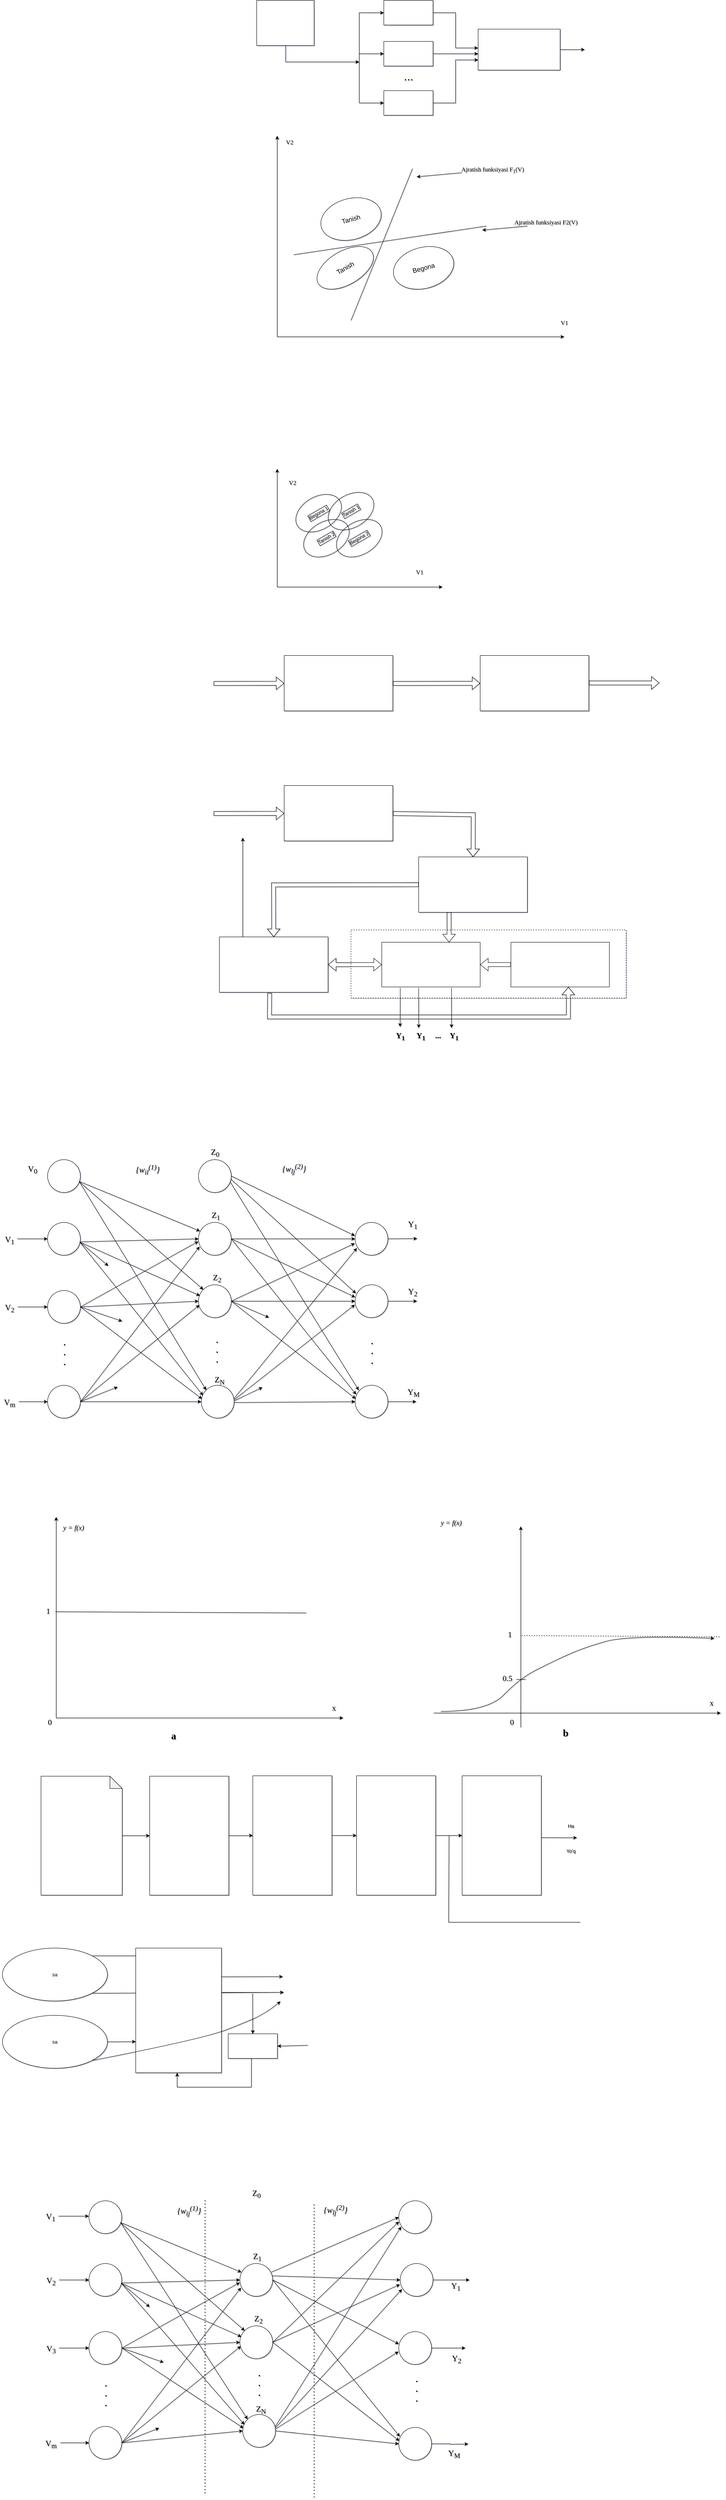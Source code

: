<mxfile version="25.0.1">
  <diagram name="Page-1" id="4YgqtzENHr9g3kfz3DSw">
    <mxGraphModel dx="2695" dy="1027" grid="0" gridSize="10" guides="1" tooltips="1" connect="1" arrows="1" fold="1" page="0" pageScale="1" pageWidth="1100" pageHeight="850" background="#ffffff" math="0" shadow="1">
      <root>
        <mxCell id="0" />
        <mxCell id="1" parent="0" />
        <mxCell id="_E8PnPWz8SZEeRKblr8o-241" value="" style="endArrow=classic;html=1;rounded=0;exitX=1;exitY=1;exitDx=0;exitDy=0;" edge="1" parent="1">
          <mxGeometry width="50" height="50" relative="1" as="geometry">
            <mxPoint x="-322.53" y="4958.128" as="sourcePoint" />
            <mxPoint x="146" y="4956" as="targetPoint" />
          </mxGeometry>
        </mxCell>
        <mxCell id="_E8PnPWz8SZEeRKblr8o-42" value="Begona 2" style="ellipse;whiteSpace=wrap;html=1;rotation=-30;labelBackgroundColor=none;fontColor=default;textShadow=0;labelBorderColor=default;gradientColor=none;fillColor=none;" vertex="1" parent="1">
          <mxGeometry x="270" y="1371" width="120" height="80" as="geometry" />
        </mxCell>
        <mxCell id="_E8PnPWz8SZEeRKblr8o-43" value="Tanish 1" style="ellipse;whiteSpace=wrap;html=1;rotation=-30;labelBackgroundColor=none;fontColor=default;textShadow=0;labelBorderColor=default;gradientColor=none;fillColor=none;" vertex="1" parent="1">
          <mxGeometry x="250" y="1305" width="120" height="80" as="geometry" />
        </mxCell>
        <mxCell id="_E8PnPWz8SZEeRKblr8o-11" style="edgeStyle=orthogonalEdgeStyle;rounded=0;orthogonalLoop=1;jettySize=auto;html=1;exitX=0.505;exitY=1.004;exitDx=0;exitDy=0;exitPerimeter=0;" edge="1" parent="1" source="_E8PnPWz8SZEeRKblr8o-1">
          <mxGeometry relative="1" as="geometry">
            <mxPoint x="330" y="250" as="targetPoint" />
            <mxPoint x="170" y="300" as="sourcePoint" />
            <Array as="points">
              <mxPoint x="151" y="250" />
            </Array>
          </mxGeometry>
        </mxCell>
        <mxCell id="_E8PnPWz8SZEeRKblr8o-1" value="" style="rounded=0;whiteSpace=wrap;html=1;" vertex="1" parent="1">
          <mxGeometry x="80" y="100" width="140" height="110" as="geometry" />
        </mxCell>
        <mxCell id="_E8PnPWz8SZEeRKblr8o-13" style="edgeStyle=orthogonalEdgeStyle;rounded=0;orthogonalLoop=1;jettySize=auto;html=1;exitX=1;exitY=0.5;exitDx=0;exitDy=0;entryX=-0.001;entryY=0.459;entryDx=0;entryDy=0;entryPerimeter=0;" edge="1" parent="1" source="_E8PnPWz8SZEeRKblr8o-2" target="_E8PnPWz8SZEeRKblr8o-12">
          <mxGeometry relative="1" as="geometry" />
        </mxCell>
        <mxCell id="_E8PnPWz8SZEeRKblr8o-2" value="" style="rounded=0;whiteSpace=wrap;html=1;" vertex="1" parent="1">
          <mxGeometry x="390" y="100" width="120" height="60" as="geometry" />
        </mxCell>
        <mxCell id="_E8PnPWz8SZEeRKblr8o-3" value="" style="rounded=0;whiteSpace=wrap;html=1;" vertex="1" parent="1">
          <mxGeometry x="390" y="200" width="120" height="60" as="geometry" />
        </mxCell>
        <mxCell id="_E8PnPWz8SZEeRKblr8o-15" style="edgeStyle=orthogonalEdgeStyle;rounded=0;orthogonalLoop=1;jettySize=auto;html=1;exitX=1;exitY=0.5;exitDx=0;exitDy=0;entryX=0;entryY=0.75;entryDx=0;entryDy=0;" edge="1" parent="1" source="_E8PnPWz8SZEeRKblr8o-4" target="_E8PnPWz8SZEeRKblr8o-12">
          <mxGeometry relative="1" as="geometry" />
        </mxCell>
        <mxCell id="_E8PnPWz8SZEeRKblr8o-4" value="" style="rounded=0;whiteSpace=wrap;html=1;" vertex="1" parent="1">
          <mxGeometry x="390" y="320" width="120" height="60" as="geometry" />
        </mxCell>
        <mxCell id="_E8PnPWz8SZEeRKblr8o-5" value="" style="endArrow=none;html=1;rounded=0;" edge="1" parent="1">
          <mxGeometry width="50" height="50" relative="1" as="geometry">
            <mxPoint x="330" y="350" as="sourcePoint" />
            <mxPoint x="330" y="130" as="targetPoint" />
          </mxGeometry>
        </mxCell>
        <mxCell id="_E8PnPWz8SZEeRKblr8o-7" value="" style="endArrow=classic;html=1;rounded=0;" edge="1" parent="1" target="_E8PnPWz8SZEeRKblr8o-2">
          <mxGeometry width="50" height="50" relative="1" as="geometry">
            <mxPoint x="330" y="130" as="sourcePoint" />
            <mxPoint x="420" y="190" as="targetPoint" />
          </mxGeometry>
        </mxCell>
        <mxCell id="_E8PnPWz8SZEeRKblr8o-8" value="" style="endArrow=classic;html=1;rounded=0;entryX=0;entryY=0.5;entryDx=0;entryDy=0;" edge="1" parent="1" target="_E8PnPWz8SZEeRKblr8o-3">
          <mxGeometry width="50" height="50" relative="1" as="geometry">
            <mxPoint x="330" y="230" as="sourcePoint" />
            <mxPoint x="420" y="240" as="targetPoint" />
          </mxGeometry>
        </mxCell>
        <mxCell id="_E8PnPWz8SZEeRKblr8o-9" value="" style="endArrow=classic;html=1;rounded=0;entryX=0;entryY=0.5;entryDx=0;entryDy=0;" edge="1" parent="1" target="_E8PnPWz8SZEeRKblr8o-4">
          <mxGeometry width="50" height="50" relative="1" as="geometry">
            <mxPoint x="330" y="350" as="sourcePoint" />
            <mxPoint x="420" y="340" as="targetPoint" />
          </mxGeometry>
        </mxCell>
        <mxCell id="_E8PnPWz8SZEeRKblr8o-16" style="edgeStyle=orthogonalEdgeStyle;rounded=0;orthogonalLoop=1;jettySize=auto;html=1;exitX=1;exitY=0.5;exitDx=0;exitDy=0;" edge="1" parent="1" source="_E8PnPWz8SZEeRKblr8o-12">
          <mxGeometry relative="1" as="geometry">
            <mxPoint x="880" y="219.833" as="targetPoint" />
          </mxGeometry>
        </mxCell>
        <mxCell id="_E8PnPWz8SZEeRKblr8o-12" value="" style="rounded=0;whiteSpace=wrap;html=1;" vertex="1" parent="1">
          <mxGeometry x="620" y="170" width="200" height="100" as="geometry" />
        </mxCell>
        <mxCell id="_E8PnPWz8SZEeRKblr8o-14" style="edgeStyle=orthogonalEdgeStyle;rounded=0;orthogonalLoop=1;jettySize=auto;html=1;" edge="1" parent="1" source="_E8PnPWz8SZEeRKblr8o-3">
          <mxGeometry relative="1" as="geometry">
            <mxPoint x="620" y="230" as="targetPoint" />
          </mxGeometry>
        </mxCell>
        <mxCell id="_E8PnPWz8SZEeRKblr8o-17" value="&lt;font style=&quot;font-size: 28px;&quot;&gt;...&lt;/font&gt;" style="text;html=1;align=center;verticalAlign=middle;resizable=0;points=[];autosize=1;strokeColor=none;fillColor=none;" vertex="1" parent="1">
          <mxGeometry x="425" y="260" width="50" height="50" as="geometry" />
        </mxCell>
        <mxCell id="_E8PnPWz8SZEeRKblr8o-18" value="" style="endArrow=classic;html=1;rounded=0;" edge="1" parent="1">
          <mxGeometry width="50" height="50" relative="1" as="geometry">
            <mxPoint x="130" y="920" as="sourcePoint" />
            <mxPoint x="130" y="430" as="targetPoint" />
          </mxGeometry>
        </mxCell>
        <mxCell id="_E8PnPWz8SZEeRKblr8o-19" value="" style="endArrow=classic;html=1;rounded=0;" edge="1" parent="1">
          <mxGeometry width="50" height="50" relative="1" as="geometry">
            <mxPoint x="130" y="920" as="sourcePoint" />
            <mxPoint x="830" y="920" as="targetPoint" />
          </mxGeometry>
        </mxCell>
        <mxCell id="_E8PnPWz8SZEeRKblr8o-20" value="" style="endArrow=none;html=1;rounded=0;" edge="1" parent="1">
          <mxGeometry width="50" height="50" relative="1" as="geometry">
            <mxPoint x="310" y="880" as="sourcePoint" />
            <mxPoint x="460" y="510" as="targetPoint" />
          </mxGeometry>
        </mxCell>
        <mxCell id="_E8PnPWz8SZEeRKblr8o-21" value="" style="endArrow=none;html=1;rounded=0;" edge="1" parent="1">
          <mxGeometry width="50" height="50" relative="1" as="geometry">
            <mxPoint x="170" y="720" as="sourcePoint" />
            <mxPoint x="640" y="650" as="targetPoint" />
          </mxGeometry>
        </mxCell>
        <mxCell id="_E8PnPWz8SZEeRKblr8o-22" value="Tanish" style="ellipse;whiteSpace=wrap;html=1;rotation=-15;fontSize=16;" vertex="1" parent="1">
          <mxGeometry x="235" y="583" width="150" height="100" as="geometry" />
        </mxCell>
        <mxCell id="_E8PnPWz8SZEeRKblr8o-23" value="Begona" style="ellipse;whiteSpace=wrap;html=1;rotation=-15;fontSize=16;" vertex="1" parent="1">
          <mxGeometry x="412" y="702" width="150" height="100" as="geometry" />
        </mxCell>
        <mxCell id="_E8PnPWz8SZEeRKblr8o-24" value="Tanish" style="ellipse;whiteSpace=wrap;html=1;rotation=-30;fontSize=16;" vertex="1" parent="1">
          <mxGeometry x="220" y="711" width="151.67" height="82" as="geometry" />
        </mxCell>
        <mxCell id="_E8PnPWz8SZEeRKblr8o-25" value="" style="endArrow=classic;html=1;rounded=0;" edge="1" parent="1">
          <mxGeometry width="50" height="50" relative="1" as="geometry">
            <mxPoint x="580" y="520" as="sourcePoint" />
            <mxPoint x="470" y="530" as="targetPoint" />
          </mxGeometry>
        </mxCell>
        <mxCell id="_E8PnPWz8SZEeRKblr8o-26" value="" style="endArrow=classic;html=1;rounded=0;" edge="1" parent="1">
          <mxGeometry width="50" height="50" relative="1" as="geometry">
            <mxPoint x="740" y="650" as="sourcePoint" />
            <mxPoint x="630" y="660" as="targetPoint" />
          </mxGeometry>
        </mxCell>
        <mxCell id="_E8PnPWz8SZEeRKblr8o-27" value="Ajratish funksiyasi F&lt;sub&gt;1&lt;/sub&gt;(V)" style="text;html=1;align=center;verticalAlign=middle;resizable=0;points=[];autosize=1;strokeColor=none;fillColor=none;fontFamily=Georgia;fontSize=15;" vertex="1" parent="1">
          <mxGeometry x="560" y="498" width="190" height="30" as="geometry" />
        </mxCell>
        <mxCell id="_E8PnPWz8SZEeRKblr8o-28" value="Ajratish funksiyasi F&lt;span&gt;2&lt;/span&gt;(V)" style="text;html=1;align=center;verticalAlign=middle;resizable=0;points=[];autosize=1;strokeColor=none;fillColor=none;fontFamily=Georgia;fontSize=15;" vertex="1" parent="1">
          <mxGeometry x="690" y="625" width="190" height="30" as="geometry" />
        </mxCell>
        <mxCell id="_E8PnPWz8SZEeRKblr8o-30" value="V&lt;span&gt;1&lt;/span&gt;" style="text;html=1;align=center;verticalAlign=middle;resizable=0;points=[];autosize=1;strokeColor=none;fillColor=none;fontFamily=Georgia;fontSize=15;" vertex="1" parent="1">
          <mxGeometry x="810" y="870" width="40" height="30" as="geometry" />
        </mxCell>
        <mxCell id="_E8PnPWz8SZEeRKblr8o-31" value="V&lt;span&gt;2&lt;/span&gt;" style="text;html=1;align=center;verticalAlign=middle;resizable=0;points=[];autosize=1;strokeColor=none;fillColor=none;fontFamily=Georgia;fontSize=15;" vertex="1" parent="1">
          <mxGeometry x="140" y="430" width="40" height="30" as="geometry" />
        </mxCell>
        <mxCell id="_E8PnPWz8SZEeRKblr8o-32" value="" style="endArrow=classic;html=1;rounded=0;" edge="1" parent="1">
          <mxGeometry width="50" height="50" relative="1" as="geometry">
            <mxPoint x="130" y="1530" as="sourcePoint" />
            <mxPoint x="130" y="1242" as="targetPoint" />
          </mxGeometry>
        </mxCell>
        <mxCell id="_E8PnPWz8SZEeRKblr8o-33" value="" style="endArrow=classic;html=1;rounded=0;" edge="1" parent="1">
          <mxGeometry width="50" height="50" relative="1" as="geometry">
            <mxPoint x="130" y="1530" as="sourcePoint" />
            <mxPoint x="533" y="1530" as="targetPoint" />
          </mxGeometry>
        </mxCell>
        <mxCell id="_E8PnPWz8SZEeRKblr8o-34" value="V&lt;span&gt;1&lt;/span&gt;" style="text;html=1;align=center;verticalAlign=middle;resizable=0;points=[];autosize=1;strokeColor=none;fillColor=none;fontFamily=Georgia;fontSize=15;" vertex="1" parent="1">
          <mxGeometry x="457" y="1478" width="40" height="30" as="geometry" />
        </mxCell>
        <mxCell id="_E8PnPWz8SZEeRKblr8o-35" value="V&lt;span&gt;2&lt;/span&gt;" style="text;html=1;align=center;verticalAlign=middle;resizable=0;points=[];autosize=1;strokeColor=none;fillColor=none;fontFamily=Georgia;fontSize=15;" vertex="1" parent="1">
          <mxGeometry x="147" y="1260" width="40" height="30" as="geometry" />
        </mxCell>
        <mxCell id="_E8PnPWz8SZEeRKblr8o-44" value="Tanish 2" style="ellipse;whiteSpace=wrap;html=1;rotation=-30;labelBackgroundColor=none;fontColor=default;textShadow=0;labelBorderColor=default;movable=1;resizable=1;rotatable=1;deletable=1;editable=1;locked=0;connectable=1;gradientColor=none;fillColor=none;strokeColor=default;" vertex="1" parent="1">
          <mxGeometry x="190" y="1371" width="120" height="80" as="geometry" />
        </mxCell>
        <mxCell id="_E8PnPWz8SZEeRKblr8o-38" value="Begona 1" style="ellipse;whiteSpace=wrap;html=1;rotation=-30;labelBackgroundColor=none;fontColor=default;textShadow=0;labelBorderColor=default;gradientColor=none;fillColor=none;strokeColor=default;" vertex="1" parent="1">
          <mxGeometry x="171" y="1310" width="120" height="80" as="geometry" />
        </mxCell>
        <mxCell id="_E8PnPWz8SZEeRKblr8o-58" value="" style="shape=flexArrow;endArrow=classic;html=1;rounded=0;" edge="1" parent="1" target="_E8PnPWz8SZEeRKblr8o-59">
          <mxGeometry width="50" height="50" relative="1" as="geometry">
            <mxPoint x="-25" y="1765" as="sourcePoint" />
            <mxPoint x="180" y="1765" as="targetPoint" />
          </mxGeometry>
        </mxCell>
        <mxCell id="_E8PnPWz8SZEeRKblr8o-59" value="" style="rounded=0;whiteSpace=wrap;html=1;" vertex="1" parent="1">
          <mxGeometry x="147" y="1697" width="265" height="135" as="geometry" />
        </mxCell>
        <mxCell id="_E8PnPWz8SZEeRKblr8o-61" value="" style="shape=flexArrow;endArrow=classic;html=1;rounded=0;" edge="1" parent="1" target="_E8PnPWz8SZEeRKblr8o-62">
          <mxGeometry width="50" height="50" relative="1" as="geometry">
            <mxPoint x="412" y="1765" as="sourcePoint" />
            <mxPoint x="540" y="1765" as="targetPoint" />
          </mxGeometry>
        </mxCell>
        <mxCell id="_E8PnPWz8SZEeRKblr8o-62" value="" style="rounded=0;whiteSpace=wrap;html=1;" vertex="1" parent="1">
          <mxGeometry x="625" y="1697" width="265" height="135" as="geometry" />
        </mxCell>
        <mxCell id="_E8PnPWz8SZEeRKblr8o-64" value="" style="shape=flexArrow;endArrow=classic;html=1;rounded=0;" edge="1" parent="1">
          <mxGeometry width="50" height="50" relative="1" as="geometry">
            <mxPoint x="890" y="1763.79" as="sourcePoint" />
            <mxPoint x="1062" y="1763.79" as="targetPoint" />
          </mxGeometry>
        </mxCell>
        <mxCell id="_E8PnPWz8SZEeRKblr8o-65" value="" style="shape=flexArrow;endArrow=classic;html=1;rounded=0;" edge="1" parent="1" target="_E8PnPWz8SZEeRKblr8o-66">
          <mxGeometry width="50" height="50" relative="1" as="geometry">
            <mxPoint x="-25" y="2082" as="sourcePoint" />
            <mxPoint x="180" y="2082" as="targetPoint" />
          </mxGeometry>
        </mxCell>
        <mxCell id="_E8PnPWz8SZEeRKblr8o-66" value="" style="rounded=0;whiteSpace=wrap;html=1;" vertex="1" parent="1">
          <mxGeometry x="147" y="2014" width="265" height="135" as="geometry" />
        </mxCell>
        <mxCell id="_E8PnPWz8SZEeRKblr8o-67" value="" style="shape=flexArrow;endArrow=classic;html=1;rounded=0;" edge="1" parent="1" target="_E8PnPWz8SZEeRKblr8o-68">
          <mxGeometry width="50" height="50" relative="1" as="geometry">
            <mxPoint x="412" y="2082" as="sourcePoint" />
            <mxPoint x="540" y="2082" as="targetPoint" />
            <Array as="points">
              <mxPoint x="608" y="2085" />
            </Array>
          </mxGeometry>
        </mxCell>
        <mxCell id="_E8PnPWz8SZEeRKblr8o-68" value="" style="rounded=0;whiteSpace=wrap;html=1;" vertex="1" parent="1">
          <mxGeometry x="475" y="2188" width="265" height="135" as="geometry" />
        </mxCell>
        <mxCell id="_E8PnPWz8SZEeRKblr8o-70" value="" style="shape=flexArrow;endArrow=classic;html=1;rounded=0;exitX=0;exitY=0.5;exitDx=0;exitDy=0;entryX=0.5;entryY=0;entryDx=0;entryDy=0;" edge="1" parent="1" source="_E8PnPWz8SZEeRKblr8o-68" target="_E8PnPWz8SZEeRKblr8o-71">
          <mxGeometry width="50" height="50" relative="1" as="geometry">
            <mxPoint x="193.5" y="2258" as="sourcePoint" />
            <mxPoint x="274" y="2256" as="targetPoint" />
            <Array as="points">
              <mxPoint x="121" y="2256" />
            </Array>
          </mxGeometry>
        </mxCell>
        <mxCell id="_E8PnPWz8SZEeRKblr8o-73" style="edgeStyle=orthogonalEdgeStyle;rounded=0;orthogonalLoop=1;jettySize=auto;html=1;" edge="1" parent="1" source="_E8PnPWz8SZEeRKblr8o-71">
          <mxGeometry relative="1" as="geometry">
            <mxPoint x="46" y="2141" as="targetPoint" />
            <Array as="points">
              <mxPoint x="46" y="2141" />
            </Array>
          </mxGeometry>
        </mxCell>
        <mxCell id="_E8PnPWz8SZEeRKblr8o-71" value="" style="rounded=0;whiteSpace=wrap;html=1;" vertex="1" parent="1">
          <mxGeometry x="-11" y="2383" width="265" height="135" as="geometry" />
        </mxCell>
        <mxCell id="_E8PnPWz8SZEeRKblr8o-74" value="" style="rounded=0;whiteSpace=wrap;html=1;labelBorderColor=none;dashed=1;" vertex="1" parent="1">
          <mxGeometry x="310" y="2366" width="671" height="166" as="geometry" />
        </mxCell>
        <mxCell id="_E8PnPWz8SZEeRKblr8o-75" value="" style="rounded=0;whiteSpace=wrap;html=1;" vertex="1" parent="1">
          <mxGeometry x="385" y="2396" width="240" height="109" as="geometry" />
        </mxCell>
        <mxCell id="_E8PnPWz8SZEeRKblr8o-77" value="" style="rounded=0;whiteSpace=wrap;html=1;" vertex="1" parent="1">
          <mxGeometry x="700" y="2396" width="240" height="109" as="geometry" />
        </mxCell>
        <mxCell id="_E8PnPWz8SZEeRKblr8o-78" value="" style="shape=flexArrow;endArrow=classic;html=1;rounded=0;exitX=0;exitY=0.5;exitDx=0;exitDy=0;entryX=1;entryY=0.5;entryDx=0;entryDy=0;" edge="1" parent="1" source="_E8PnPWz8SZEeRKblr8o-77" target="_E8PnPWz8SZEeRKblr8o-75">
          <mxGeometry width="50" height="50" relative="1" as="geometry">
            <mxPoint x="585" y="2440.5" as="sourcePoint" />
            <mxPoint x="635" y="2390.5" as="targetPoint" />
            <Array as="points" />
          </mxGeometry>
        </mxCell>
        <mxCell id="_E8PnPWz8SZEeRKblr8o-79" value="" style="shape=flexArrow;endArrow=classic;html=1;rounded=0;exitX=0.516;exitY=0.998;exitDx=0;exitDy=0;exitPerimeter=0;" edge="1" parent="1">
          <mxGeometry width="50" height="50" relative="1" as="geometry">
            <mxPoint x="549.0" y="2322.73" as="sourcePoint" />
            <mxPoint x="549.26" y="2396" as="targetPoint" />
          </mxGeometry>
        </mxCell>
        <mxCell id="_E8PnPWz8SZEeRKblr8o-84" value="" style="shape=flexArrow;endArrow=classic;startArrow=classic;html=1;rounded=0;exitX=1;exitY=0.5;exitDx=0;exitDy=0;entryX=0;entryY=0.5;entryDx=0;entryDy=0;" edge="1" parent="1" source="_E8PnPWz8SZEeRKblr8o-71" target="_E8PnPWz8SZEeRKblr8o-75">
          <mxGeometry width="100" height="100" relative="1" as="geometry">
            <mxPoint x="277" y="2459" as="sourcePoint" />
            <mxPoint x="377" y="2359" as="targetPoint" />
          </mxGeometry>
        </mxCell>
        <mxCell id="_E8PnPWz8SZEeRKblr8o-85" value="" style="shape=flexArrow;endArrow=classic;html=1;rounded=0;entryX=0.584;entryY=0.999;entryDx=0;entryDy=0;entryPerimeter=0;exitX=0.462;exitY=1.013;exitDx=0;exitDy=0;exitPerimeter=0;" edge="1" parent="1" source="_E8PnPWz8SZEeRKblr8o-71" target="_E8PnPWz8SZEeRKblr8o-77">
          <mxGeometry width="50" height="50" relative="1" as="geometry">
            <mxPoint x="488" y="2586" as="sourcePoint" />
            <mxPoint x="323" y="2616" as="targetPoint" />
            <Array as="points">
              <mxPoint x="111" y="2578" />
              <mxPoint x="840" y="2578" />
            </Array>
          </mxGeometry>
        </mxCell>
        <mxCell id="_E8PnPWz8SZEeRKblr8o-86" value="Y&lt;sub&gt;1&lt;/sub&gt;" style="text;html=1;align=center;verticalAlign=middle;resizable=0;points=[];autosize=1;strokeColor=none;fillColor=none;fontFamily=Verdana;fontSize=19;fontStyle=1" vertex="1" parent="1">
          <mxGeometry x="410" y="2606" width="40" height="39" as="geometry" />
        </mxCell>
        <mxCell id="_E8PnPWz8SZEeRKblr8o-87" value="Y&lt;sub&gt;1&lt;/sub&gt;" style="text;html=1;align=center;verticalAlign=middle;resizable=0;points=[];autosize=1;strokeColor=none;fillColor=none;fontFamily=Verdana;fontSize=19;fontStyle=1" vertex="1" parent="1">
          <mxGeometry x="460" y="2606" width="40" height="39" as="geometry" />
        </mxCell>
        <mxCell id="_E8PnPWz8SZEeRKblr8o-88" value="Y&lt;sub&gt;1&lt;/sub&gt;" style="text;html=1;align=center;verticalAlign=middle;resizable=0;points=[];autosize=1;strokeColor=none;fillColor=none;fontFamily=Verdana;fontSize=19;fontStyle=1" vertex="1" parent="1">
          <mxGeometry x="541" y="2606" width="40" height="39" as="geometry" />
        </mxCell>
        <mxCell id="_E8PnPWz8SZEeRKblr8o-89" value="" style="endArrow=classic;html=1;rounded=0;entryX=0.494;entryY=-0.093;entryDx=0;entryDy=0;entryPerimeter=0;exitX=0.188;exitY=1.017;exitDx=0;exitDy=0;exitPerimeter=0;" edge="1" parent="1" source="_E8PnPWz8SZEeRKblr8o-75" target="_E8PnPWz8SZEeRKblr8o-86">
          <mxGeometry width="50" height="50" relative="1" as="geometry">
            <mxPoint x="482" y="2508" as="sourcePoint" />
            <mxPoint x="532" y="2458" as="targetPoint" />
          </mxGeometry>
        </mxCell>
        <mxCell id="_E8PnPWz8SZEeRKblr8o-90" value="" style="endArrow=classic;html=1;rounded=0;entryX=0.494;entryY=-0.093;entryDx=0;entryDy=0;entryPerimeter=0;exitX=0.188;exitY=1.017;exitDx=0;exitDy=0;exitPerimeter=0;" edge="1" parent="1">
          <mxGeometry width="50" height="50" relative="1" as="geometry">
            <mxPoint x="475" y="2507" as="sourcePoint" />
            <mxPoint x="475" y="2605" as="targetPoint" />
          </mxGeometry>
        </mxCell>
        <mxCell id="_E8PnPWz8SZEeRKblr8o-91" value="" style="endArrow=classic;html=1;rounded=0;entryX=0.494;entryY=-0.093;entryDx=0;entryDy=0;entryPerimeter=0;exitX=0.188;exitY=1.017;exitDx=0;exitDy=0;exitPerimeter=0;" edge="1" parent="1">
          <mxGeometry width="50" height="50" relative="1" as="geometry">
            <mxPoint x="555" y="2507" as="sourcePoint" />
            <mxPoint x="555" y="2605" as="targetPoint" />
          </mxGeometry>
        </mxCell>
        <mxCell id="_E8PnPWz8SZEeRKblr8o-93" value="..." style="text;html=1;align=center;verticalAlign=middle;resizable=0;points=[];autosize=1;strokeColor=none;fillColor=none;fontFamily=Verdana;fontSize=19;fontStyle=1" vertex="1" parent="1">
          <mxGeometry x="502" y="2606" width="39" height="35" as="geometry" />
        </mxCell>
        <mxCell id="_E8PnPWz8SZEeRKblr8o-95" value="" style="ellipse;whiteSpace=wrap;html=1;aspect=fixed;fontSize=20;fontFamily=Georgia;" vertex="1" parent="1">
          <mxGeometry x="-430" y="2926" width="80" height="80" as="geometry" />
        </mxCell>
        <mxCell id="_E8PnPWz8SZEeRKblr8o-96" value="" style="ellipse;whiteSpace=wrap;html=1;aspect=fixed;fontSize=20;fontFamily=Georgia;" vertex="1" parent="1">
          <mxGeometry x="-430" y="3079" width="80" height="80" as="geometry" />
        </mxCell>
        <mxCell id="_E8PnPWz8SZEeRKblr8o-97" value="" style="ellipse;whiteSpace=wrap;html=1;aspect=fixed;fontSize=20;fontFamily=Georgia;" vertex="1" parent="1">
          <mxGeometry x="-430" y="3245" width="80" height="80" as="geometry" />
        </mxCell>
        <mxCell id="_E8PnPWz8SZEeRKblr8o-98" value="" style="ellipse;whiteSpace=wrap;html=1;aspect=fixed;fontSize=20;fontFamily=Georgia;" vertex="1" parent="1">
          <mxGeometry x="-430" y="3476" width="80" height="80" as="geometry" />
        </mxCell>
        <mxCell id="_E8PnPWz8SZEeRKblr8o-99" value="" style="ellipse;whiteSpace=wrap;html=1;aspect=fixed;fontSize=20;fontFamily=Georgia;" vertex="1" parent="1">
          <mxGeometry x="-62" y="2926" width="80" height="80" as="geometry" />
        </mxCell>
        <mxCell id="_E8PnPWz8SZEeRKblr8o-132" style="edgeStyle=orthogonalEdgeStyle;rounded=0;orthogonalLoop=1;jettySize=auto;html=1;exitX=1;exitY=0.5;exitDx=0;exitDy=0;entryX=0;entryY=0.5;entryDx=0;entryDy=0;fontSize=20;fontFamily=Georgia;" edge="1" parent="1" source="_E8PnPWz8SZEeRKblr8o-100" target="_E8PnPWz8SZEeRKblr8o-104">
          <mxGeometry relative="1" as="geometry" />
        </mxCell>
        <mxCell id="_E8PnPWz8SZEeRKblr8o-100" value="" style="ellipse;whiteSpace=wrap;html=1;aspect=fixed;fontSize=20;fontFamily=Georgia;" vertex="1" parent="1">
          <mxGeometry x="-62" y="3079" width="80" height="80" as="geometry" />
        </mxCell>
        <mxCell id="_E8PnPWz8SZEeRKblr8o-133" style="edgeStyle=orthogonalEdgeStyle;rounded=0;orthogonalLoop=1;jettySize=auto;html=1;entryX=0;entryY=0.5;entryDx=0;entryDy=0;fontSize=20;fontFamily=Georgia;" edge="1" parent="1" source="_E8PnPWz8SZEeRKblr8o-101" target="_E8PnPWz8SZEeRKblr8o-105">
          <mxGeometry relative="1" as="geometry" />
        </mxCell>
        <mxCell id="_E8PnPWz8SZEeRKblr8o-101" value="" style="ellipse;whiteSpace=wrap;html=1;aspect=fixed;fontSize=20;fontFamily=Georgia;" vertex="1" parent="1">
          <mxGeometry x="-62" y="3231" width="80" height="80" as="geometry" />
        </mxCell>
        <mxCell id="_E8PnPWz8SZEeRKblr8o-102" value="" style="ellipse;whiteSpace=wrap;html=1;aspect=fixed;fontSize=20;fontFamily=Georgia;" vertex="1" parent="1">
          <mxGeometry x="-55" y="3476" width="80" height="80" as="geometry" />
        </mxCell>
        <mxCell id="_E8PnPWz8SZEeRKblr8o-142" style="edgeStyle=orthogonalEdgeStyle;rounded=0;orthogonalLoop=1;jettySize=auto;html=1;exitX=1;exitY=0.5;exitDx=0;exitDy=0;fontSize=20;fontFamily=Georgia;" edge="1" parent="1" source="_E8PnPWz8SZEeRKblr8o-104">
          <mxGeometry relative="1" as="geometry">
            <mxPoint x="471.546" y="3118.455" as="targetPoint" />
          </mxGeometry>
        </mxCell>
        <mxCell id="_E8PnPWz8SZEeRKblr8o-104" value="" style="ellipse;whiteSpace=wrap;html=1;aspect=fixed;fontSize=20;fontFamily=Georgia;" vertex="1" parent="1">
          <mxGeometry x="320" y="3079" width="80" height="80" as="geometry" />
        </mxCell>
        <mxCell id="_E8PnPWz8SZEeRKblr8o-143" style="edgeStyle=orthogonalEdgeStyle;rounded=0;orthogonalLoop=1;jettySize=auto;html=1;fontSize=20;fontFamily=Georgia;" edge="1" parent="1" source="_E8PnPWz8SZEeRKblr8o-105">
          <mxGeometry relative="1" as="geometry">
            <mxPoint x="471" y="3271" as="targetPoint" />
          </mxGeometry>
        </mxCell>
        <mxCell id="_E8PnPWz8SZEeRKblr8o-105" value="" style="ellipse;whiteSpace=wrap;html=1;aspect=fixed;fontSize=20;fontFamily=Georgia;" vertex="1" parent="1">
          <mxGeometry x="320" y="3231" width="80" height="80" as="geometry" />
        </mxCell>
        <mxCell id="_E8PnPWz8SZEeRKblr8o-144" style="edgeStyle=orthogonalEdgeStyle;rounded=0;orthogonalLoop=1;jettySize=auto;html=1;fontSize=20;fontFamily=Georgia;" edge="1" parent="1" source="_E8PnPWz8SZEeRKblr8o-106">
          <mxGeometry relative="1" as="geometry">
            <mxPoint x="469.091" y="3516" as="targetPoint" />
          </mxGeometry>
        </mxCell>
        <mxCell id="_E8PnPWz8SZEeRKblr8o-106" value="" style="ellipse;whiteSpace=wrap;html=1;aspect=fixed;fontSize=20;fontFamily=Georgia;" vertex="1" parent="1">
          <mxGeometry x="320" y="3476" width="80" height="80" as="geometry" />
        </mxCell>
        <mxCell id="_E8PnPWz8SZEeRKblr8o-110" value="" style="endArrow=classic;html=1;rounded=0;exitX=0.961;exitY=0.661;exitDx=0;exitDy=0;entryX=0.046;entryY=0.264;entryDx=0;entryDy=0;exitPerimeter=0;entryPerimeter=0;fontSize=20;fontFamily=Georgia;" edge="1" parent="1" source="_E8PnPWz8SZEeRKblr8o-95" target="_E8PnPWz8SZEeRKblr8o-100">
          <mxGeometry width="50" height="50" relative="1" as="geometry">
            <mxPoint x="85" y="3268" as="sourcePoint" />
            <mxPoint x="135" y="3218" as="targetPoint" />
          </mxGeometry>
        </mxCell>
        <mxCell id="_E8PnPWz8SZEeRKblr8o-111" value="" style="endArrow=classic;html=1;rounded=0;entryX=0;entryY=0;entryDx=0;entryDy=0;exitX=0.968;exitY=0.672;exitDx=0;exitDy=0;exitPerimeter=0;fontSize=20;fontFamily=Georgia;" edge="1" parent="1" source="_E8PnPWz8SZEeRKblr8o-95" target="_E8PnPWz8SZEeRKblr8o-101">
          <mxGeometry width="50" height="50" relative="1" as="geometry">
            <mxPoint x="-347" y="2986" as="sourcePoint" />
            <mxPoint x="-53" y="3102" as="targetPoint" />
          </mxGeometry>
        </mxCell>
        <mxCell id="_E8PnPWz8SZEeRKblr8o-112" value="" style="endArrow=classic;html=1;rounded=0;entryX=0;entryY=0;entryDx=0;entryDy=0;exitX=0.969;exitY=0.674;exitDx=0;exitDy=0;exitPerimeter=0;fontSize=20;fontFamily=Georgia;" edge="1" parent="1" source="_E8PnPWz8SZEeRKblr8o-95" target="_E8PnPWz8SZEeRKblr8o-102">
          <mxGeometry width="50" height="50" relative="1" as="geometry">
            <mxPoint x="-343" y="2990" as="sourcePoint" />
            <mxPoint x="-40" y="3264" as="targetPoint" />
          </mxGeometry>
        </mxCell>
        <mxCell id="_E8PnPWz8SZEeRKblr8o-113" value="" style="endArrow=classic;html=1;rounded=0;exitX=0.982;exitY=0.592;exitDx=0;exitDy=0;exitPerimeter=0;entryX=0;entryY=0.5;entryDx=0;entryDy=0;fontSize=20;fontFamily=Georgia;" edge="1" parent="1" source="_E8PnPWz8SZEeRKblr8o-96" target="_E8PnPWz8SZEeRKblr8o-100">
          <mxGeometry width="50" height="50" relative="1" as="geometry">
            <mxPoint x="-114" y="3326" as="sourcePoint" />
            <mxPoint x="-63" y="3108" as="targetPoint" />
          </mxGeometry>
        </mxCell>
        <mxCell id="_E8PnPWz8SZEeRKblr8o-114" value="" style="endArrow=classic;html=1;rounded=0;exitX=0.978;exitY=0.597;exitDx=0;exitDy=0;entryX=0.045;entryY=0.332;entryDx=0;entryDy=0;entryPerimeter=0;exitPerimeter=0;fontSize=20;fontFamily=Georgia;" edge="1" parent="1" source="_E8PnPWz8SZEeRKblr8o-96" target="_E8PnPWz8SZEeRKblr8o-101">
          <mxGeometry width="50" height="50" relative="1" as="geometry">
            <mxPoint x="-340" y="3129" as="sourcePoint" />
            <mxPoint x="-52" y="3126" as="targetPoint" />
          </mxGeometry>
        </mxCell>
        <mxCell id="_E8PnPWz8SZEeRKblr8o-115" value="" style="endArrow=classic;html=1;rounded=0;exitX=0.99;exitY=0.608;exitDx=0;exitDy=0;entryX=0.05;entryY=0.309;entryDx=0;entryDy=0;entryPerimeter=0;exitPerimeter=0;fontSize=20;fontFamily=Georgia;" edge="1" parent="1" source="_E8PnPWz8SZEeRKblr8o-96" target="_E8PnPWz8SZEeRKblr8o-102">
          <mxGeometry width="50" height="50" relative="1" as="geometry">
            <mxPoint x="-342" y="3137" as="sourcePoint" />
            <mxPoint x="-48" y="3279" as="targetPoint" />
          </mxGeometry>
        </mxCell>
        <mxCell id="_E8PnPWz8SZEeRKblr8o-116" value="" style="endArrow=classic;html=1;rounded=0;fontSize=20;fontFamily=Georgia;" edge="1" parent="1">
          <mxGeometry width="50" height="50" relative="1" as="geometry">
            <mxPoint x="-351" y="3127" as="sourcePoint" />
            <mxPoint x="-282" y="3185" as="targetPoint" />
          </mxGeometry>
        </mxCell>
        <mxCell id="_E8PnPWz8SZEeRKblr8o-117" value=".&lt;div&gt;.&lt;/div&gt;&lt;div&gt;.&lt;/div&gt;&lt;div&gt;&lt;br&gt;&lt;/div&gt;" style="text;html=1;align=center;verticalAlign=middle;resizable=0;points=[];autosize=1;strokeColor=none;fillColor=none;fontStyle=1;fontSize=20;fontFamily=Georgia;" vertex="1" parent="1">
          <mxGeometry x="-401" y="3353" width="23" height="108" as="geometry" />
        </mxCell>
        <mxCell id="_E8PnPWz8SZEeRKblr8o-118" value=".&lt;div&gt;.&lt;/div&gt;&lt;div&gt;.&lt;/div&gt;&lt;div&gt;&lt;br&gt;&lt;/div&gt;" style="text;html=1;align=center;verticalAlign=middle;resizable=0;points=[];autosize=1;strokeColor=none;fillColor=none;fontStyle=1;fontSize=20;fontFamily=Georgia;" vertex="1" parent="1">
          <mxGeometry x="-29" y="3347" width="23" height="108" as="geometry" />
        </mxCell>
        <mxCell id="_E8PnPWz8SZEeRKblr8o-119" value=".&lt;div&gt;.&lt;/div&gt;&lt;div&gt;.&lt;/div&gt;&lt;div&gt;&lt;br&gt;&lt;/div&gt;" style="text;html=1;align=center;verticalAlign=middle;resizable=0;points=[];autosize=1;strokeColor=none;fillColor=none;fontStyle=1;fontSize=20;fontFamily=Georgia;" vertex="1" parent="1">
          <mxGeometry x="349.5" y="3350" width="23" height="108" as="geometry" />
        </mxCell>
        <mxCell id="_E8PnPWz8SZEeRKblr8o-121" value="" style="endArrow=classic;html=1;rounded=0;exitX=1;exitY=0.5;exitDx=0;exitDy=0;entryX=-0.005;entryY=0.579;entryDx=0;entryDy=0;entryPerimeter=0;fontSize=20;fontFamily=Georgia;" edge="1" parent="1" source="_E8PnPWz8SZEeRKblr8o-97" target="_E8PnPWz8SZEeRKblr8o-100">
          <mxGeometry width="50" height="50" relative="1" as="geometry">
            <mxPoint x="-276" y="3270" as="sourcePoint" />
            <mxPoint x="-61" y="3128" as="targetPoint" />
          </mxGeometry>
        </mxCell>
        <mxCell id="_E8PnPWz8SZEeRKblr8o-122" value="" style="endArrow=classic;html=1;rounded=0;exitX=1;exitY=0.5;exitDx=0;exitDy=0;entryX=0.033;entryY=0.736;entryDx=0;entryDy=0;entryPerimeter=0;fontSize=20;fontFamily=Georgia;" edge="1" parent="1" source="_E8PnPWz8SZEeRKblr8o-98" target="_E8PnPWz8SZEeRKblr8o-100">
          <mxGeometry width="50" height="50" relative="1" as="geometry">
            <mxPoint x="-340" y="3295" as="sourcePoint" />
            <mxPoint x="-40" y="3154" as="targetPoint" />
          </mxGeometry>
        </mxCell>
        <mxCell id="_E8PnPWz8SZEeRKblr8o-124" value="" style="endArrow=classic;html=1;rounded=0;exitX=1;exitY=0.5;exitDx=0;exitDy=0;entryX=0;entryY=0.5;entryDx=0;entryDy=0;fontSize=20;fontFamily=Georgia;" edge="1" parent="1" source="_E8PnPWz8SZEeRKblr8o-98" target="_E8PnPWz8SZEeRKblr8o-102">
          <mxGeometry width="50" height="50" relative="1" as="geometry">
            <mxPoint x="-151" y="3570" as="sourcePoint" />
            <mxPoint x="-101" y="3520" as="targetPoint" />
          </mxGeometry>
        </mxCell>
        <mxCell id="_E8PnPWz8SZEeRKblr8o-125" value="" style="endArrow=classic;html=1;rounded=0;exitX=1;exitY=0.5;exitDx=0;exitDy=0;entryX=0;entryY=0.5;entryDx=0;entryDy=0;fontSize=20;fontFamily=Georgia;" edge="1" parent="1" target="_E8PnPWz8SZEeRKblr8o-106">
          <mxGeometry width="50" height="50" relative="1" as="geometry">
            <mxPoint x="25" y="3518" as="sourcePoint" />
            <mxPoint x="320" y="3518" as="targetPoint" />
          </mxGeometry>
        </mxCell>
        <mxCell id="_E8PnPWz8SZEeRKblr8o-126" value="" style="endArrow=classic;html=1;rounded=0;exitX=1;exitY=0.5;exitDx=0;exitDy=0;entryX=0;entryY=0.5;entryDx=0;entryDy=0;fontSize=20;fontFamily=Georgia;" edge="1" parent="1" source="_E8PnPWz8SZEeRKblr8o-97" target="_E8PnPWz8SZEeRKblr8o-101">
          <mxGeometry width="50" height="50" relative="1" as="geometry">
            <mxPoint x="-331" y="3291" as="sourcePoint" />
            <mxPoint x="-281" y="3241" as="targetPoint" />
          </mxGeometry>
        </mxCell>
        <mxCell id="_E8PnPWz8SZEeRKblr8o-128" value="" style="endArrow=classic;html=1;rounded=0;exitX=1;exitY=0.5;exitDx=0;exitDy=0;fontSize=20;fontFamily=Georgia;" edge="1" parent="1" source="_E8PnPWz8SZEeRKblr8o-97">
          <mxGeometry width="50" height="50" relative="1" as="geometry">
            <mxPoint x="-251" y="3333" as="sourcePoint" />
            <mxPoint x="-248" y="3320" as="targetPoint" />
          </mxGeometry>
        </mxCell>
        <mxCell id="_E8PnPWz8SZEeRKblr8o-129" value="" style="endArrow=classic;html=1;rounded=0;exitX=1;exitY=0.5;exitDx=0;exitDy=0;entryX=0.022;entryY=0.415;entryDx=0;entryDy=0;entryPerimeter=0;fontSize=20;fontFamily=Georgia;" edge="1" parent="1" source="_E8PnPWz8SZEeRKblr8o-97" target="_E8PnPWz8SZEeRKblr8o-102">
          <mxGeometry width="50" height="50" relative="1" as="geometry">
            <mxPoint x="-355" y="3317" as="sourcePoint" />
            <mxPoint x="-253" y="3352" as="targetPoint" />
          </mxGeometry>
        </mxCell>
        <mxCell id="_E8PnPWz8SZEeRKblr8o-130" value="" style="endArrow=classic;html=1;rounded=0;exitX=1;exitY=0.5;exitDx=0;exitDy=0;entryX=0.03;entryY=0.617;entryDx=0;entryDy=0;entryPerimeter=0;fontSize=20;fontFamily=Georgia;" edge="1" parent="1" source="_E8PnPWz8SZEeRKblr8o-98" target="_E8PnPWz8SZEeRKblr8o-101">
          <mxGeometry width="50" height="50" relative="1" as="geometry">
            <mxPoint x="-251" y="3433" as="sourcePoint" />
            <mxPoint x="-201" y="3383" as="targetPoint" />
          </mxGeometry>
        </mxCell>
        <mxCell id="_E8PnPWz8SZEeRKblr8o-131" value="" style="endArrow=classic;html=1;rounded=0;exitX=1;exitY=0.5;exitDx=0;exitDy=0;fontSize=20;fontFamily=Georgia;" edge="1" parent="1" source="_E8PnPWz8SZEeRKblr8o-98">
          <mxGeometry width="50" height="50" relative="1" as="geometry">
            <mxPoint x="-251" y="3433" as="sourcePoint" />
            <mxPoint x="-259" y="3480" as="targetPoint" />
          </mxGeometry>
        </mxCell>
        <mxCell id="_E8PnPWz8SZEeRKblr8o-134" value="" style="endArrow=classic;html=1;rounded=0;exitX=1;exitY=0.5;exitDx=0;exitDy=0;entryX=0.003;entryY=0.379;entryDx=0;entryDy=0;entryPerimeter=0;fontSize=20;fontFamily=Georgia;" edge="1" parent="1" source="_E8PnPWz8SZEeRKblr8o-100" target="_E8PnPWz8SZEeRKblr8o-105">
          <mxGeometry width="50" height="50" relative="1" as="geometry">
            <mxPoint x="134" y="3258" as="sourcePoint" />
            <mxPoint x="184" y="3208" as="targetPoint" />
          </mxGeometry>
        </mxCell>
        <mxCell id="_E8PnPWz8SZEeRKblr8o-135" value="" style="endArrow=classic;html=1;rounded=0;exitX=1;exitY=0.5;exitDx=0;exitDy=0;entryX=0.031;entryY=0.28;entryDx=0;entryDy=0;entryPerimeter=0;fontSize=20;fontFamily=Georgia;" edge="1" parent="1" source="_E8PnPWz8SZEeRKblr8o-100" target="_E8PnPWz8SZEeRKblr8o-106">
          <mxGeometry width="50" height="50" relative="1" as="geometry">
            <mxPoint x="134" y="3258" as="sourcePoint" />
            <mxPoint x="184" y="3208" as="targetPoint" />
          </mxGeometry>
        </mxCell>
        <mxCell id="_E8PnPWz8SZEeRKblr8o-136" value="" style="endArrow=classic;html=1;rounded=0;exitX=1;exitY=0.5;exitDx=0;exitDy=0;entryX=-0.01;entryY=0.638;entryDx=0;entryDy=0;entryPerimeter=0;fontSize=20;fontFamily=Georgia;" edge="1" parent="1" source="_E8PnPWz8SZEeRKblr8o-101" target="_E8PnPWz8SZEeRKblr8o-104">
          <mxGeometry width="50" height="50" relative="1" as="geometry">
            <mxPoint x="134" y="3258" as="sourcePoint" />
            <mxPoint x="184" y="3208" as="targetPoint" />
          </mxGeometry>
        </mxCell>
        <mxCell id="_E8PnPWz8SZEeRKblr8o-137" value="" style="endArrow=classic;html=1;rounded=0;exitX=1;exitY=0.5;exitDx=0;exitDy=0;entryX=0.015;entryY=0.41;entryDx=0;entryDy=0;entryPerimeter=0;fontSize=20;fontFamily=Georgia;" edge="1" parent="1" source="_E8PnPWz8SZEeRKblr8o-101" target="_E8PnPWz8SZEeRKblr8o-106">
          <mxGeometry width="50" height="50" relative="1" as="geometry">
            <mxPoint x="207" y="3370" as="sourcePoint" />
            <mxPoint x="257" y="3320" as="targetPoint" />
          </mxGeometry>
        </mxCell>
        <mxCell id="_E8PnPWz8SZEeRKblr8o-138" value="" style="endArrow=classic;html=1;rounded=0;exitX=1;exitY=0.5;exitDx=0;exitDy=0;fontSize=20;fontFamily=Georgia;" edge="1" parent="1" source="_E8PnPWz8SZEeRKblr8o-101">
          <mxGeometry width="50" height="50" relative="1" as="geometry">
            <mxPoint x="167" y="3364" as="sourcePoint" />
            <mxPoint x="110" y="3311" as="targetPoint" />
          </mxGeometry>
        </mxCell>
        <mxCell id="_E8PnPWz8SZEeRKblr8o-139" value="" style="endArrow=classic;html=1;rounded=0;exitX=1.007;exitY=0.472;exitDx=0;exitDy=0;exitPerimeter=0;fontSize=20;fontFamily=Georgia;" edge="1" parent="1" source="_E8PnPWz8SZEeRKblr8o-102">
          <mxGeometry width="50" height="50" relative="1" as="geometry">
            <mxPoint x="167" y="3364" as="sourcePoint" />
            <mxPoint x="94" y="3481" as="targetPoint" />
          </mxGeometry>
        </mxCell>
        <mxCell id="_E8PnPWz8SZEeRKblr8o-140" value="" style="endArrow=classic;html=1;rounded=0;exitX=0.991;exitY=0.412;exitDx=0;exitDy=0;exitPerimeter=0;entryX=0.054;entryY=0.782;entryDx=0;entryDy=0;entryPerimeter=0;fontSize=20;fontFamily=Georgia;" edge="1" parent="1" source="_E8PnPWz8SZEeRKblr8o-102" target="_E8PnPWz8SZEeRKblr8o-104">
          <mxGeometry width="50" height="50" relative="1" as="geometry">
            <mxPoint x="167" y="3364" as="sourcePoint" />
            <mxPoint x="217" y="3314" as="targetPoint" />
          </mxGeometry>
        </mxCell>
        <mxCell id="_E8PnPWz8SZEeRKblr8o-141" value="" style="endArrow=classic;html=1;rounded=0;exitX=1.005;exitY=0.439;exitDx=0;exitDy=0;exitPerimeter=0;entryX=-0.008;entryY=0.608;entryDx=0;entryDy=0;entryPerimeter=0;fontSize=20;fontFamily=Georgia;" edge="1" parent="1" source="_E8PnPWz8SZEeRKblr8o-102" target="_E8PnPWz8SZEeRKblr8o-105">
          <mxGeometry width="50" height="50" relative="1" as="geometry">
            <mxPoint x="170" y="3407" as="sourcePoint" />
            <mxPoint x="220" y="3357" as="targetPoint" />
          </mxGeometry>
        </mxCell>
        <mxCell id="_E8PnPWz8SZEeRKblr8o-145" value="V&lt;sub&gt;0&lt;/sub&gt;" style="text;html=1;align=center;verticalAlign=middle;resizable=0;points=[];autosize=1;strokeColor=none;fillColor=none;fontSize=20;fontFamily=Georgia;" vertex="1" parent="1">
          <mxGeometry x="-488" y="2929" width="42" height="41" as="geometry" />
        </mxCell>
        <mxCell id="_E8PnPWz8SZEeRKblr8o-151" style="edgeStyle=orthogonalEdgeStyle;rounded=0;orthogonalLoop=1;jettySize=auto;html=1;entryX=0;entryY=0.5;entryDx=0;entryDy=0;fontSize=20;fontFamily=Georgia;" edge="1" parent="1" source="_E8PnPWz8SZEeRKblr8o-146" target="_E8PnPWz8SZEeRKblr8o-96">
          <mxGeometry relative="1" as="geometry">
            <Array as="points">
              <mxPoint x="-484" y="3119" />
              <mxPoint x="-484" y="3119" />
            </Array>
          </mxGeometry>
        </mxCell>
        <mxCell id="_E8PnPWz8SZEeRKblr8o-146" value="V&lt;sub&gt;1&lt;/sub&gt;" style="text;html=1;align=center;verticalAlign=middle;resizable=0;points=[];autosize=1;strokeColor=none;fillColor=none;fontSize=20;fontFamily=Georgia;" vertex="1" parent="1">
          <mxGeometry x="-543" y="3101" width="39" height="41" as="geometry" />
        </mxCell>
        <mxCell id="_E8PnPWz8SZEeRKblr8o-150" style="edgeStyle=orthogonalEdgeStyle;rounded=0;orthogonalLoop=1;jettySize=auto;html=1;entryX=0;entryY=0.5;entryDx=0;entryDy=0;fontSize=20;fontFamily=Georgia;" edge="1" parent="1" source="_E8PnPWz8SZEeRKblr8o-147" target="_E8PnPWz8SZEeRKblr8o-97">
          <mxGeometry relative="1" as="geometry">
            <Array as="points">
              <mxPoint x="-490" y="3285" />
              <mxPoint x="-490" y="3285" />
            </Array>
          </mxGeometry>
        </mxCell>
        <mxCell id="_E8PnPWz8SZEeRKblr8o-147" value="V&lt;span&gt;&lt;sub&gt;2&lt;/sub&gt;&lt;/span&gt;" style="text;html=1;align=center;verticalAlign=middle;resizable=0;points=[];autosize=1;strokeColor=none;fillColor=none;fontSize=20;fontFamily=Georgia;" vertex="1" parent="1">
          <mxGeometry x="-544" y="3267" width="41" height="41" as="geometry" />
        </mxCell>
        <mxCell id="_E8PnPWz8SZEeRKblr8o-149" style="edgeStyle=orthogonalEdgeStyle;rounded=0;orthogonalLoop=1;jettySize=auto;html=1;fontSize=20;fontFamily=Georgia;" edge="1" parent="1" source="_E8PnPWz8SZEeRKblr8o-148" target="_E8PnPWz8SZEeRKblr8o-98">
          <mxGeometry relative="1" as="geometry">
            <Array as="points">
              <mxPoint x="-485" y="3516" />
              <mxPoint x="-485" y="3516" />
            </Array>
          </mxGeometry>
        </mxCell>
        <mxCell id="_E8PnPWz8SZEeRKblr8o-148" value="V&lt;span&gt;&lt;sub&gt;m&lt;/sub&gt;&lt;/span&gt;" style="text;html=1;align=center;verticalAlign=middle;resizable=0;points=[];autosize=1;strokeColor=none;fillColor=none;fontSize=20;fontFamily=Georgia;" vertex="1" parent="1">
          <mxGeometry x="-546" y="3498" width="46" height="41" as="geometry" />
        </mxCell>
        <mxCell id="_E8PnPWz8SZEeRKblr8o-153" value="" style="endArrow=classic;html=1;rounded=0;exitX=1;exitY=0.5;exitDx=0;exitDy=0;entryX=-0.006;entryY=0.406;entryDx=0;entryDy=0;entryPerimeter=0;fontSize=20;fontFamily=Georgia;" edge="1" parent="1" source="_E8PnPWz8SZEeRKblr8o-99" target="_E8PnPWz8SZEeRKblr8o-104">
          <mxGeometry width="50" height="50" relative="1" as="geometry">
            <mxPoint x="96" y="3144" as="sourcePoint" />
            <mxPoint x="146" y="3094" as="targetPoint" />
          </mxGeometry>
        </mxCell>
        <mxCell id="_E8PnPWz8SZEeRKblr8o-154" value="" style="endArrow=classic;html=1;rounded=0;exitX=0.994;exitY=0.599;exitDx=0;exitDy=0;entryX=0.024;entryY=0.262;entryDx=0;entryDy=0;entryPerimeter=0;exitPerimeter=0;fontSize=20;fontFamily=Georgia;" edge="1" parent="1" source="_E8PnPWz8SZEeRKblr8o-99" target="_E8PnPWz8SZEeRKblr8o-105">
          <mxGeometry width="50" height="50" relative="1" as="geometry">
            <mxPoint x="28" y="2976" as="sourcePoint" />
            <mxPoint x="330" y="3121" as="targetPoint" />
          </mxGeometry>
        </mxCell>
        <mxCell id="_E8PnPWz8SZEeRKblr8o-156" value="" style="endArrow=classic;html=1;rounded=0;entryX=0.11;entryY=0.151;entryDx=0;entryDy=0;entryPerimeter=0;exitX=0.964;exitY=0.673;exitDx=0;exitDy=0;exitPerimeter=0;fontSize=20;fontFamily=Georgia;" edge="1" parent="1" source="_E8PnPWz8SZEeRKblr8o-99" target="_E8PnPWz8SZEeRKblr8o-106">
          <mxGeometry width="50" height="50" relative="1" as="geometry">
            <mxPoint x="17" y="2982" as="sourcePoint" />
            <mxPoint x="332" y="3262" as="targetPoint" />
          </mxGeometry>
        </mxCell>
        <mxCell id="_E8PnPWz8SZEeRKblr8o-157" value="Z&lt;sub&gt;0&lt;/sub&gt;" style="text;html=1;align=center;verticalAlign=middle;resizable=0;points=[];autosize=1;strokeColor=none;fillColor=none;fontSize=20;fontFamily=Georgia;" vertex="1" parent="1">
          <mxGeometry x="-42" y="2888" width="40" height="41" as="geometry" />
        </mxCell>
        <mxCell id="_E8PnPWz8SZEeRKblr8o-158" value="Z&lt;span&gt;&lt;sub&gt;1&lt;/sub&gt;&lt;/span&gt;" style="text;html=1;align=center;verticalAlign=middle;resizable=0;points=[];autosize=1;strokeColor=none;fillColor=none;fontSize=20;fontFamily=Georgia;" vertex="1" parent="1">
          <mxGeometry x="-39" y="3042" width="37" height="41" as="geometry" />
        </mxCell>
        <mxCell id="_E8PnPWz8SZEeRKblr8o-159" value="Z&lt;span&gt;&lt;sub&gt;2&lt;/sub&gt;&lt;/span&gt;" style="text;html=1;align=center;verticalAlign=middle;resizable=0;points=[];autosize=1;strokeColor=none;fillColor=none;fontSize=20;fontFamily=Georgia;" vertex="1" parent="1">
          <mxGeometry x="-37" y="3194" width="39" height="41" as="geometry" />
        </mxCell>
        <mxCell id="_E8PnPWz8SZEeRKblr8o-160" value="Z&lt;span&gt;&lt;sub&gt;N&lt;/sub&gt;&lt;/span&gt;" style="text;html=1;align=center;verticalAlign=middle;resizable=0;points=[];autosize=1;strokeColor=none;fillColor=none;fontSize=20;fontFamily=Georgia;" vertex="1" parent="1">
          <mxGeometry x="-32.5" y="3443" width="43" height="41" as="geometry" />
        </mxCell>
        <mxCell id="_E8PnPWz8SZEeRKblr8o-161" value="Y&lt;sub&gt;1&lt;/sub&gt;" style="text;html=1;align=center;verticalAlign=middle;resizable=0;points=[];autosize=1;strokeColor=none;fillColor=none;fontSize=20;fontFamily=Georgia;" vertex="1" parent="1">
          <mxGeometry x="441" y="3064" width="37" height="41" as="geometry" />
        </mxCell>
        <mxCell id="_E8PnPWz8SZEeRKblr8o-162" value="Y&lt;sub&gt;2&lt;/sub&gt;" style="text;html=1;align=center;verticalAlign=middle;resizable=0;points=[];autosize=1;strokeColor=none;fillColor=none;fontSize=20;fontFamily=Georgia;" vertex="1" parent="1">
          <mxGeometry x="440" y="3228" width="40" height="41" as="geometry" />
        </mxCell>
        <mxCell id="_E8PnPWz8SZEeRKblr8o-163" value="Y&lt;sub&gt;M&lt;/sub&gt;" style="text;html=1;align=center;verticalAlign=middle;resizable=0;points=[];autosize=1;strokeColor=none;fillColor=none;fontSize=20;fontFamily=Georgia;" vertex="1" parent="1">
          <mxGeometry x="439" y="3473" width="46" height="41" as="geometry" />
        </mxCell>
        <mxCell id="_E8PnPWz8SZEeRKblr8o-164" value="{w&lt;sub&gt;il&lt;/sub&gt;&lt;sup&gt;(1)&lt;/sup&gt;}" style="text;html=1;align=center;verticalAlign=middle;resizable=0;points=[];autosize=1;strokeColor=none;fillColor=none;fontStyle=2;fontFamily=Georgia;fontSize=20;" vertex="1" parent="1">
          <mxGeometry x="-226" y="2929" width="79" height="44" as="geometry" />
        </mxCell>
        <mxCell id="_E8PnPWz8SZEeRKblr8o-165" value="{w&lt;sub&gt;lj&lt;/sub&gt;&lt;sup&gt;(2)&lt;/sup&gt;}" style="text;html=1;align=center;verticalAlign=middle;resizable=0;points=[];autosize=1;strokeColor=none;fillColor=none;fontStyle=2;fontFamily=Georgia;fontSize=20;" vertex="1" parent="1">
          <mxGeometry x="130.5" y="2927" width="81" height="44" as="geometry" />
        </mxCell>
        <mxCell id="_E8PnPWz8SZEeRKblr8o-166" value="" style="endArrow=classic;html=1;rounded=0;" edge="1" parent="1">
          <mxGeometry width="50" height="50" relative="1" as="geometry">
            <mxPoint x="-409" y="4287" as="sourcePoint" />
            <mxPoint x="-409" y="3797" as="targetPoint" />
          </mxGeometry>
        </mxCell>
        <mxCell id="_E8PnPWz8SZEeRKblr8o-167" value="" style="endArrow=classic;html=1;rounded=0;" edge="1" parent="1">
          <mxGeometry width="50" height="50" relative="1" as="geometry">
            <mxPoint x="-409" y="4287" as="sourcePoint" />
            <mxPoint x="291" y="4287" as="targetPoint" />
          </mxGeometry>
        </mxCell>
        <mxCell id="_E8PnPWz8SZEeRKblr8o-168" value="" style="endArrow=none;html=1;rounded=0;" edge="1" parent="1">
          <mxGeometry width="50" height="50" relative="1" as="geometry">
            <mxPoint x="-411" y="4028" as="sourcePoint" />
            <mxPoint x="201" y="4031" as="targetPoint" />
          </mxGeometry>
        </mxCell>
        <mxCell id="_E8PnPWz8SZEeRKblr8o-169" value="&lt;i&gt;&lt;font style=&quot;font-size: 17px;&quot; face=&quot;Georgia&quot;&gt;y = f(x)&lt;/font&gt;&lt;/i&gt;" style="text;html=1;align=center;verticalAlign=middle;resizable=0;points=[];autosize=1;strokeColor=none;fillColor=none;" vertex="1" parent="1">
          <mxGeometry x="-404" y="3808" width="74" height="32" as="geometry" />
        </mxCell>
        <mxCell id="_E8PnPWz8SZEeRKblr8o-170" value="1" style="text;html=1;align=center;verticalAlign=middle;resizable=0;points=[];autosize=1;strokeColor=none;fillColor=none;fontFamily=Georgia;fontSize=19;" vertex="1" parent="1">
          <mxGeometry x="-442.5" y="4009" width="26" height="35" as="geometry" />
        </mxCell>
        <mxCell id="_E8PnPWz8SZEeRKblr8o-172" value="0" style="text;html=1;align=center;verticalAlign=middle;resizable=0;points=[];autosize=1;strokeColor=none;fillColor=none;fontFamily=Georgia;fontSize=19;" vertex="1" parent="1">
          <mxGeometry x="-440" y="4280" width="30" height="35" as="geometry" />
        </mxCell>
        <mxCell id="_E8PnPWz8SZEeRKblr8o-176" value="x" style="text;html=1;align=center;verticalAlign=middle;resizable=0;points=[];autosize=1;strokeColor=none;fillColor=none;fontFamily=Georgia;fontSize=19;" vertex="1" parent="1">
          <mxGeometry x="254" y="4245" width="28" height="35" as="geometry" />
        </mxCell>
        <mxCell id="_E8PnPWz8SZEeRKblr8o-177" value="&lt;font face=&quot;Georgia&quot; style=&quot;font-size: 24px;&quot;&gt;&lt;b&gt;a&lt;/b&gt;&lt;/font&gt;" style="text;html=1;align=center;verticalAlign=middle;resizable=0;points=[];autosize=1;strokeColor=none;fillColor=none;" vertex="1" parent="1">
          <mxGeometry x="-139" y="4310" width="32" height="41" as="geometry" />
        </mxCell>
        <mxCell id="_E8PnPWz8SZEeRKblr8o-178" value="" style="endArrow=classic;html=1;rounded=0;" edge="1" parent="1">
          <mxGeometry width="50" height="50" relative="1" as="geometry">
            <mxPoint x="724" y="4310" as="sourcePoint" />
            <mxPoint x="724" y="3820" as="targetPoint" />
          </mxGeometry>
        </mxCell>
        <mxCell id="_E8PnPWz8SZEeRKblr8o-179" value="" style="endArrow=classic;html=1;rounded=0;" edge="1" parent="1">
          <mxGeometry width="50" height="50" relative="1" as="geometry">
            <mxPoint x="511.5" y="4275" as="sourcePoint" />
            <mxPoint x="1211.5" y="4275" as="targetPoint" />
          </mxGeometry>
        </mxCell>
        <mxCell id="_E8PnPWz8SZEeRKblr8o-180" value="" style="endArrow=none;html=1;rounded=0;dashed=1;" edge="1" parent="1">
          <mxGeometry width="50" height="50" relative="1" as="geometry">
            <mxPoint x="726" y="4086" as="sourcePoint" />
            <mxPoint x="1209" y="4089" as="targetPoint" />
          </mxGeometry>
        </mxCell>
        <mxCell id="_E8PnPWz8SZEeRKblr8o-181" value="&lt;i&gt;&lt;font style=&quot;font-size: 17px;&quot; face=&quot;Georgia&quot;&gt;y = f(x)&lt;/font&gt;&lt;/i&gt;" style="text;html=1;align=center;verticalAlign=middle;resizable=0;points=[];autosize=1;strokeColor=none;fillColor=none;" vertex="1" parent="1">
          <mxGeometry x="516.5" y="3796" width="74" height="32" as="geometry" />
        </mxCell>
        <mxCell id="_E8PnPWz8SZEeRKblr8o-182" value="1" style="text;html=1;align=center;verticalAlign=middle;resizable=0;points=[];autosize=1;strokeColor=none;fillColor=none;fontFamily=Georgia;fontSize=19;" vertex="1" parent="1">
          <mxGeometry x="684" y="4066" width="26" height="35" as="geometry" />
        </mxCell>
        <mxCell id="_E8PnPWz8SZEeRKblr8o-183" value="0" style="text;html=1;align=center;verticalAlign=middle;resizable=0;points=[];autosize=1;strokeColor=none;fillColor=none;fontFamily=Georgia;fontSize=19;" vertex="1" parent="1">
          <mxGeometry x="687" y="4280" width="30" height="35" as="geometry" />
        </mxCell>
        <mxCell id="_E8PnPWz8SZEeRKblr8o-184" value="x" style="text;html=1;align=center;verticalAlign=middle;resizable=0;points=[];autosize=1;strokeColor=none;fillColor=none;fontFamily=Georgia;fontSize=19;" vertex="1" parent="1">
          <mxGeometry x="1174.5" y="4233" width="28" height="35" as="geometry" />
        </mxCell>
        <mxCell id="_E8PnPWz8SZEeRKblr8o-185" value="&lt;font face=&quot;Georgia&quot; style=&quot;font-size: 24px;&quot;&gt;&lt;b&gt;b&lt;/b&gt;&lt;/font&gt;" style="text;html=1;align=center;verticalAlign=middle;resizable=0;points=[];autosize=1;strokeColor=none;fillColor=none;" vertex="1" parent="1">
          <mxGeometry x="816" y="4303" width="34" height="41" as="geometry" />
        </mxCell>
        <mxCell id="_E8PnPWz8SZEeRKblr8o-186" value="0.5" style="text;html=1;align=center;verticalAlign=middle;resizable=0;points=[];autosize=1;strokeColor=none;fillColor=none;fontFamily=Georgia;fontSize=19;" vertex="1" parent="1">
          <mxGeometry x="668" y="4173" width="45" height="35" as="geometry" />
        </mxCell>
        <mxCell id="_E8PnPWz8SZEeRKblr8o-187" value="" style="endArrow=none;html=1;rounded=0;exitX=1.133;exitY=1.053;exitDx=0;exitDy=0;exitPerimeter=0;" edge="1" parent="1">
          <mxGeometry width="50" height="50" relative="1" as="geometry">
            <mxPoint x="712.995" y="4193.005" as="sourcePoint" />
            <mxPoint x="736" y="4193" as="targetPoint" />
          </mxGeometry>
        </mxCell>
        <mxCell id="_E8PnPWz8SZEeRKblr8o-189" value="" style="curved=1;endArrow=classic;html=1;rounded=0;" edge="1" parent="1">
          <mxGeometry width="50" height="50" relative="1" as="geometry">
            <mxPoint x="529" y="4271" as="sourcePoint" />
            <mxPoint x="1196" y="4093" as="targetPoint" />
            <Array as="points">
              <mxPoint x="644" y="4271" />
              <mxPoint x="721" y="4191" />
              <mxPoint x="799" y="4151" />
              <mxPoint x="879" y="4115" />
              <mxPoint x="987" y="4085" />
            </Array>
          </mxGeometry>
        </mxCell>
        <mxCell id="_E8PnPWz8SZEeRKblr8o-215" style="edgeStyle=orthogonalEdgeStyle;rounded=0;orthogonalLoop=1;jettySize=auto;html=1;" edge="1" parent="1" source="_E8PnPWz8SZEeRKblr8o-210" target="_E8PnPWz8SZEeRKblr8o-211">
          <mxGeometry relative="1" as="geometry" />
        </mxCell>
        <mxCell id="_E8PnPWz8SZEeRKblr8o-210" value="" style="shape=note;whiteSpace=wrap;html=1;backgroundOutline=1;darkOpacity=0.05;" vertex="1" parent="1">
          <mxGeometry x="-446" y="4429" width="198" height="290" as="geometry" />
        </mxCell>
        <mxCell id="_E8PnPWz8SZEeRKblr8o-216" style="edgeStyle=orthogonalEdgeStyle;rounded=0;orthogonalLoop=1;jettySize=auto;html=1;" edge="1" parent="1" source="_E8PnPWz8SZEeRKblr8o-211" target="_E8PnPWz8SZEeRKblr8o-212">
          <mxGeometry relative="1" as="geometry" />
        </mxCell>
        <mxCell id="_E8PnPWz8SZEeRKblr8o-211" value="" style="rounded=0;whiteSpace=wrap;html=1;" vertex="1" parent="1">
          <mxGeometry x="-181" y="4429" width="193" height="290" as="geometry" />
        </mxCell>
        <mxCell id="_E8PnPWz8SZEeRKblr8o-221" value="" style="edgeStyle=orthogonalEdgeStyle;rounded=0;orthogonalLoop=1;jettySize=auto;html=1;" edge="1" parent="1" source="_E8PnPWz8SZEeRKblr8o-212" target="_E8PnPWz8SZEeRKblr8o-213">
          <mxGeometry relative="1" as="geometry" />
        </mxCell>
        <mxCell id="_E8PnPWz8SZEeRKblr8o-212" value="" style="rounded=0;whiteSpace=wrap;html=1;" vertex="1" parent="1">
          <mxGeometry x="70.5" y="4428" width="193" height="291" as="geometry" />
        </mxCell>
        <mxCell id="_E8PnPWz8SZEeRKblr8o-220" value="" style="edgeStyle=orthogonalEdgeStyle;rounded=0;orthogonalLoop=1;jettySize=auto;html=1;" edge="1" parent="1" source="_E8PnPWz8SZEeRKblr8o-213" target="_E8PnPWz8SZEeRKblr8o-214">
          <mxGeometry relative="1" as="geometry" />
        </mxCell>
        <mxCell id="_E8PnPWz8SZEeRKblr8o-213" value="" style="rounded=0;whiteSpace=wrap;html=1;" vertex="1" parent="1">
          <mxGeometry x="323.5" y="4428" width="193" height="291" as="geometry" />
        </mxCell>
        <mxCell id="_E8PnPWz8SZEeRKblr8o-214" value="" style="rounded=0;whiteSpace=wrap;html=1;" vertex="1" parent="1">
          <mxGeometry x="581" y="4428" width="193" height="291" as="geometry" />
        </mxCell>
        <mxCell id="_E8PnPWz8SZEeRKblr8o-222" value="" style="endArrow=classic;html=1;rounded=0;exitX=1.003;exitY=0.518;exitDx=0;exitDy=0;exitPerimeter=0;" edge="1" parent="1" source="_E8PnPWz8SZEeRKblr8o-214">
          <mxGeometry width="50" height="50" relative="1" as="geometry">
            <mxPoint x="746" y="4617" as="sourcePoint" />
            <mxPoint x="861" y="4579" as="targetPoint" />
          </mxGeometry>
        </mxCell>
        <mxCell id="_E8PnPWz8SZEeRKblr8o-223" value="Ha" style="text;html=1;align=center;verticalAlign=middle;resizable=0;points=[];autosize=1;strokeColor=none;fillColor=none;" vertex="1" parent="1">
          <mxGeometry x="829" y="4538" width="33" height="26" as="geometry" />
        </mxCell>
        <mxCell id="_E8PnPWz8SZEeRKblr8o-224" value="Yo&#39;q" style="text;html=1;align=center;verticalAlign=middle;resizable=0;points=[];autosize=1;strokeColor=none;fillColor=none;" vertex="1" parent="1">
          <mxGeometry x="825" y="4599" width="41" height="26" as="geometry" />
        </mxCell>
        <mxCell id="_E8PnPWz8SZEeRKblr8o-225" value="" style="endArrow=none;html=1;rounded=0;" edge="1" parent="1">
          <mxGeometry width="50" height="50" relative="1" as="geometry">
            <mxPoint x="548" y="4785" as="sourcePoint" />
            <mxPoint x="549" y="4573" as="targetPoint" />
          </mxGeometry>
        </mxCell>
        <mxCell id="_E8PnPWz8SZEeRKblr8o-226" value="" style="endArrow=none;html=1;rounded=0;" edge="1" parent="1">
          <mxGeometry width="50" height="50" relative="1" as="geometry">
            <mxPoint x="548" y="4785" as="sourcePoint" />
            <mxPoint x="869" y="4785" as="targetPoint" />
          </mxGeometry>
        </mxCell>
        <mxCell id="_E8PnPWz8SZEeRKblr8o-235" style="edgeStyle=orthogonalEdgeStyle;rounded=0;orthogonalLoop=1;jettySize=auto;html=1;exitX=1;exitY=0;exitDx=0;exitDy=0;" edge="1" parent="1" source="_E8PnPWz8SZEeRKblr8o-227">
          <mxGeometry relative="1" as="geometry">
            <mxPoint x="143.8" y="4917.667" as="targetPoint" />
          </mxGeometry>
        </mxCell>
        <mxCell id="_E8PnPWz8SZEeRKblr8o-227" value="sa" style="ellipse;whiteSpace=wrap;html=1;" vertex="1" parent="1">
          <mxGeometry x="-540" y="4848" width="256" height="129" as="geometry" />
        </mxCell>
        <mxCell id="_E8PnPWz8SZEeRKblr8o-231" value="" style="rounded=0;whiteSpace=wrap;html=1;" vertex="1" parent="1">
          <mxGeometry x="-215" y="4848" width="209" height="304" as="geometry" />
        </mxCell>
        <mxCell id="_E8PnPWz8SZEeRKblr8o-234" style="edgeStyle=orthogonalEdgeStyle;rounded=0;orthogonalLoop=1;jettySize=auto;html=1;exitX=1;exitY=1;exitDx=0;exitDy=0;" edge="1" parent="1">
          <mxGeometry relative="1" as="geometry">
            <mxPoint x="-4.5" y="4956" as="sourcePoint" />
            <mxPoint x="146" y="4956" as="targetPoint" />
          </mxGeometry>
        </mxCell>
        <mxCell id="_E8PnPWz8SZEeRKblr8o-236" value="" style="endArrow=classic;html=1;rounded=0;" edge="1" parent="1" target="_E8PnPWz8SZEeRKblr8o-237">
          <mxGeometry width="50" height="50" relative="1" as="geometry">
            <mxPoint x="70" y="4959" as="sourcePoint" />
            <mxPoint x="67" y="5109" as="targetPoint" />
          </mxGeometry>
        </mxCell>
        <mxCell id="_E8PnPWz8SZEeRKblr8o-237" value="" style="rounded=0;whiteSpace=wrap;html=1;" vertex="1" parent="1">
          <mxGeometry x="10.5" y="5057" width="120" height="60" as="geometry" />
        </mxCell>
        <mxCell id="_E8PnPWz8SZEeRKblr8o-238" style="edgeStyle=orthogonalEdgeStyle;rounded=0;orthogonalLoop=1;jettySize=auto;html=1;exitX=0.5;exitY=1;exitDx=0;exitDy=0;" edge="1" parent="1" source="_E8PnPWz8SZEeRKblr8o-237" target="_E8PnPWz8SZEeRKblr8o-231">
          <mxGeometry relative="1" as="geometry">
            <mxPoint x="67" y="5152" as="sourcePoint" />
            <Array as="points">
              <mxPoint x="67" y="5117" />
              <mxPoint x="67" y="5187" />
              <mxPoint x="-114" y="5187" />
            </Array>
          </mxGeometry>
        </mxCell>
        <mxCell id="_E8PnPWz8SZEeRKblr8o-243" style="edgeStyle=orthogonalEdgeStyle;rounded=0;orthogonalLoop=1;jettySize=auto;html=1;entryX=0;entryY=0.75;entryDx=0;entryDy=0;" edge="1" parent="1" source="_E8PnPWz8SZEeRKblr8o-240" target="_E8PnPWz8SZEeRKblr8o-231">
          <mxGeometry relative="1" as="geometry" />
        </mxCell>
        <mxCell id="_E8PnPWz8SZEeRKblr8o-240" value="sa" style="ellipse;whiteSpace=wrap;html=1;" vertex="1" parent="1">
          <mxGeometry x="-540" y="5012" width="256" height="129" as="geometry" />
        </mxCell>
        <mxCell id="_E8PnPWz8SZEeRKblr8o-244" value="" style="curved=1;endArrow=classic;html=1;rounded=0;exitX=1;exitY=1;exitDx=0;exitDy=0;" edge="1" parent="1" source="_E8PnPWz8SZEeRKblr8o-240">
          <mxGeometry width="50" height="50" relative="1" as="geometry">
            <mxPoint x="-107" y="5062" as="sourcePoint" />
            <mxPoint x="138" y="4978" as="targetPoint" />
            <Array as="points">
              <mxPoint x="-48" y="5069" />
              <mxPoint x="65" y="5024" />
              <mxPoint x="88" y="5013" />
              <mxPoint x="116" y="4996" />
            </Array>
          </mxGeometry>
        </mxCell>
        <mxCell id="_E8PnPWz8SZEeRKblr8o-245" value="" style="endArrow=classic;html=1;rounded=0;entryX=1;entryY=0.5;entryDx=0;entryDy=0;" edge="1" parent="1" target="_E8PnPWz8SZEeRKblr8o-237">
          <mxGeometry width="50" height="50" relative="1" as="geometry">
            <mxPoint x="205" y="5085" as="sourcePoint" />
            <mxPoint x="99" y="5053" as="targetPoint" />
          </mxGeometry>
        </mxCell>
        <mxCell id="_E8PnPWz8SZEeRKblr8o-246" value="" style="ellipse;whiteSpace=wrap;html=1;aspect=fixed;fontSize=20;fontFamily=Georgia;" vertex="1" parent="1">
          <mxGeometry x="-329" y="5464" width="80" height="80" as="geometry" />
        </mxCell>
        <mxCell id="_E8PnPWz8SZEeRKblr8o-247" value="" style="ellipse;whiteSpace=wrap;html=1;aspect=fixed;fontSize=20;fontFamily=Georgia;" vertex="1" parent="1">
          <mxGeometry x="-329" y="5617" width="80" height="80" as="geometry" />
        </mxCell>
        <mxCell id="_E8PnPWz8SZEeRKblr8o-248" value="" style="ellipse;whiteSpace=wrap;html=1;aspect=fixed;fontSize=20;fontFamily=Georgia;" vertex="1" parent="1">
          <mxGeometry x="-329" y="5783" width="80" height="80" as="geometry" />
        </mxCell>
        <mxCell id="_E8PnPWz8SZEeRKblr8o-249" value="" style="ellipse;whiteSpace=wrap;html=1;aspect=fixed;fontSize=20;fontFamily=Georgia;" vertex="1" parent="1">
          <mxGeometry x="-329" y="6014" width="80" height="80" as="geometry" />
        </mxCell>
        <mxCell id="_E8PnPWz8SZEeRKblr8o-250" value="" style="ellipse;whiteSpace=wrap;html=1;aspect=fixed;fontSize=20;fontFamily=Georgia;" vertex="1" parent="1">
          <mxGeometry x="426.5" y="5464" width="80" height="80" as="geometry" />
        </mxCell>
        <mxCell id="_E8PnPWz8SZEeRKblr8o-252" value="" style="ellipse;whiteSpace=wrap;html=1;aspect=fixed;fontSize=20;fontFamily=Georgia;" vertex="1" parent="1">
          <mxGeometry x="39" y="5617" width="80" height="80" as="geometry" />
        </mxCell>
        <mxCell id="_E8PnPWz8SZEeRKblr8o-254" value="" style="ellipse;whiteSpace=wrap;html=1;aspect=fixed;fontSize=20;fontFamily=Georgia;" vertex="1" parent="1">
          <mxGeometry x="39" y="5769" width="80" height="80" as="geometry" />
        </mxCell>
        <mxCell id="_E8PnPWz8SZEeRKblr8o-255" value="" style="ellipse;whiteSpace=wrap;html=1;aspect=fixed;fontSize=20;fontFamily=Georgia;" vertex="1" parent="1">
          <mxGeometry x="46" y="5985" width="80" height="80" as="geometry" />
        </mxCell>
        <mxCell id="_E8PnPWz8SZEeRKblr8o-256" style="edgeStyle=orthogonalEdgeStyle;rounded=0;orthogonalLoop=1;jettySize=auto;html=1;exitX=1;exitY=0.5;exitDx=0;exitDy=0;fontSize=20;fontFamily=Georgia;" edge="1" parent="1" source="_E8PnPWz8SZEeRKblr8o-257">
          <mxGeometry relative="1" as="geometry">
            <mxPoint x="599" y="5657" as="targetPoint" />
          </mxGeometry>
        </mxCell>
        <mxCell id="_E8PnPWz8SZEeRKblr8o-257" value="" style="ellipse;whiteSpace=wrap;html=1;aspect=fixed;fontSize=20;fontFamily=Georgia;" vertex="1" parent="1">
          <mxGeometry x="430" y="5617" width="80" height="80" as="geometry" />
        </mxCell>
        <mxCell id="_E8PnPWz8SZEeRKblr8o-258" style="edgeStyle=orthogonalEdgeStyle;rounded=0;orthogonalLoop=1;jettySize=auto;html=1;fontSize=20;fontFamily=Georgia;" edge="1" parent="1" source="_E8PnPWz8SZEeRKblr8o-259">
          <mxGeometry relative="1" as="geometry">
            <mxPoint x="589" y="5823" as="targetPoint" />
            <Array as="points">
              <mxPoint x="577" y="5823" />
            </Array>
          </mxGeometry>
        </mxCell>
        <mxCell id="_E8PnPWz8SZEeRKblr8o-259" value="" style="ellipse;whiteSpace=wrap;html=1;aspect=fixed;fontSize=20;fontFamily=Georgia;" vertex="1" parent="1">
          <mxGeometry x="426.5" y="5783" width="80" height="80" as="geometry" />
        </mxCell>
        <mxCell id="_E8PnPWz8SZEeRKblr8o-260" style="edgeStyle=orthogonalEdgeStyle;rounded=0;orthogonalLoop=1;jettySize=auto;html=1;fontSize=20;fontFamily=Georgia;" edge="1" parent="1" source="_E8PnPWz8SZEeRKblr8o-261">
          <mxGeometry relative="1" as="geometry">
            <mxPoint x="596" y="6057" as="targetPoint" />
          </mxGeometry>
        </mxCell>
        <mxCell id="_E8PnPWz8SZEeRKblr8o-261" value="" style="ellipse;whiteSpace=wrap;html=1;aspect=fixed;fontSize=20;fontFamily=Georgia;" vertex="1" parent="1">
          <mxGeometry x="426.5" y="6016.5" width="80" height="80" as="geometry" />
        </mxCell>
        <mxCell id="_E8PnPWz8SZEeRKblr8o-262" value="" style="endArrow=classic;html=1;rounded=0;exitX=0.961;exitY=0.661;exitDx=0;exitDy=0;entryX=0.046;entryY=0.264;entryDx=0;entryDy=0;exitPerimeter=0;entryPerimeter=0;fontSize=20;fontFamily=Georgia;" edge="1" parent="1" source="_E8PnPWz8SZEeRKblr8o-246" target="_E8PnPWz8SZEeRKblr8o-252">
          <mxGeometry width="50" height="50" relative="1" as="geometry">
            <mxPoint x="186" y="5806" as="sourcePoint" />
            <mxPoint x="236" y="5756" as="targetPoint" />
          </mxGeometry>
        </mxCell>
        <mxCell id="_E8PnPWz8SZEeRKblr8o-263" value="" style="endArrow=classic;html=1;rounded=0;entryX=0;entryY=0;entryDx=0;entryDy=0;exitX=0.968;exitY=0.672;exitDx=0;exitDy=0;exitPerimeter=0;fontSize=20;fontFamily=Georgia;" edge="1" parent="1" source="_E8PnPWz8SZEeRKblr8o-246" target="_E8PnPWz8SZEeRKblr8o-254">
          <mxGeometry width="50" height="50" relative="1" as="geometry">
            <mxPoint x="-246" y="5524" as="sourcePoint" />
            <mxPoint x="48" y="5640" as="targetPoint" />
          </mxGeometry>
        </mxCell>
        <mxCell id="_E8PnPWz8SZEeRKblr8o-264" value="" style="endArrow=classic;html=1;rounded=0;entryX=0;entryY=0;entryDx=0;entryDy=0;exitX=0.969;exitY=0.674;exitDx=0;exitDy=0;exitPerimeter=0;fontSize=20;fontFamily=Georgia;" edge="1" parent="1" source="_E8PnPWz8SZEeRKblr8o-246" target="_E8PnPWz8SZEeRKblr8o-255">
          <mxGeometry width="50" height="50" relative="1" as="geometry">
            <mxPoint x="-242" y="5528" as="sourcePoint" />
            <mxPoint x="61" y="5802" as="targetPoint" />
          </mxGeometry>
        </mxCell>
        <mxCell id="_E8PnPWz8SZEeRKblr8o-265" value="" style="endArrow=classic;html=1;rounded=0;exitX=0.982;exitY=0.592;exitDx=0;exitDy=0;exitPerimeter=0;entryX=0;entryY=0.5;entryDx=0;entryDy=0;fontSize=20;fontFamily=Georgia;" edge="1" parent="1" source="_E8PnPWz8SZEeRKblr8o-247" target="_E8PnPWz8SZEeRKblr8o-252">
          <mxGeometry width="50" height="50" relative="1" as="geometry">
            <mxPoint x="-13" y="5864" as="sourcePoint" />
            <mxPoint x="38" y="5646" as="targetPoint" />
          </mxGeometry>
        </mxCell>
        <mxCell id="_E8PnPWz8SZEeRKblr8o-266" value="" style="endArrow=classic;html=1;rounded=0;exitX=0.978;exitY=0.597;exitDx=0;exitDy=0;entryX=0.045;entryY=0.332;entryDx=0;entryDy=0;entryPerimeter=0;exitPerimeter=0;fontSize=20;fontFamily=Georgia;" edge="1" parent="1" source="_E8PnPWz8SZEeRKblr8o-247" target="_E8PnPWz8SZEeRKblr8o-254">
          <mxGeometry width="50" height="50" relative="1" as="geometry">
            <mxPoint x="-239" y="5667" as="sourcePoint" />
            <mxPoint x="49" y="5664" as="targetPoint" />
          </mxGeometry>
        </mxCell>
        <mxCell id="_E8PnPWz8SZEeRKblr8o-267" value="" style="endArrow=classic;html=1;rounded=0;exitX=0.99;exitY=0.608;exitDx=0;exitDy=0;entryX=0.05;entryY=0.309;entryDx=0;entryDy=0;entryPerimeter=0;exitPerimeter=0;fontSize=20;fontFamily=Georgia;" edge="1" parent="1" source="_E8PnPWz8SZEeRKblr8o-247" target="_E8PnPWz8SZEeRKblr8o-255">
          <mxGeometry width="50" height="50" relative="1" as="geometry">
            <mxPoint x="-241" y="5675" as="sourcePoint" />
            <mxPoint x="53" y="5817" as="targetPoint" />
          </mxGeometry>
        </mxCell>
        <mxCell id="_E8PnPWz8SZEeRKblr8o-268" value="" style="endArrow=classic;html=1;rounded=0;fontSize=20;fontFamily=Georgia;" edge="1" parent="1">
          <mxGeometry width="50" height="50" relative="1" as="geometry">
            <mxPoint x="-250" y="5665" as="sourcePoint" />
            <mxPoint x="-181" y="5723" as="targetPoint" />
          </mxGeometry>
        </mxCell>
        <mxCell id="_E8PnPWz8SZEeRKblr8o-269" value=".&lt;div&gt;.&lt;/div&gt;&lt;div&gt;.&lt;/div&gt;&lt;div&gt;&lt;br&gt;&lt;/div&gt;" style="text;html=1;align=center;verticalAlign=middle;resizable=0;points=[];autosize=1;strokeColor=none;fillColor=none;fontStyle=1;fontSize=20;fontFamily=Georgia;" vertex="1" parent="1">
          <mxGeometry x="-300" y="5891" width="23" height="108" as="geometry" />
        </mxCell>
        <mxCell id="_E8PnPWz8SZEeRKblr8o-270" value=".&lt;div&gt;.&lt;/div&gt;&lt;div&gt;.&lt;/div&gt;&lt;div&gt;&lt;br&gt;&lt;/div&gt;" style="text;html=1;align=center;verticalAlign=middle;resizable=0;points=[];autosize=1;strokeColor=none;fillColor=none;fontStyle=1;fontSize=20;fontFamily=Georgia;" vertex="1" parent="1">
          <mxGeometry x="74.5" y="5866" width="23" height="108" as="geometry" />
        </mxCell>
        <mxCell id="_E8PnPWz8SZEeRKblr8o-271" value=".&lt;div&gt;.&lt;/div&gt;&lt;div&gt;.&lt;/div&gt;&lt;div&gt;&lt;br&gt;&lt;/div&gt;" style="text;html=1;align=center;verticalAlign=middle;resizable=0;points=[];autosize=1;strokeColor=none;fillColor=none;fontStyle=1;fontSize=20;fontFamily=Georgia;" vertex="1" parent="1">
          <mxGeometry x="458.5" y="5880" width="23" height="108" as="geometry" />
        </mxCell>
        <mxCell id="_E8PnPWz8SZEeRKblr8o-272" value="" style="endArrow=classic;html=1;rounded=0;exitX=1;exitY=0.5;exitDx=0;exitDy=0;entryX=-0.005;entryY=0.579;entryDx=0;entryDy=0;entryPerimeter=0;fontSize=20;fontFamily=Georgia;" edge="1" parent="1" source="_E8PnPWz8SZEeRKblr8o-248" target="_E8PnPWz8SZEeRKblr8o-252">
          <mxGeometry width="50" height="50" relative="1" as="geometry">
            <mxPoint x="-175" y="5808" as="sourcePoint" />
            <mxPoint x="40" y="5666" as="targetPoint" />
          </mxGeometry>
        </mxCell>
        <mxCell id="_E8PnPWz8SZEeRKblr8o-273" value="" style="endArrow=classic;html=1;rounded=0;exitX=1;exitY=0.5;exitDx=0;exitDy=0;entryX=0.033;entryY=0.736;entryDx=0;entryDy=0;entryPerimeter=0;fontSize=20;fontFamily=Georgia;" edge="1" parent="1" source="_E8PnPWz8SZEeRKblr8o-249" target="_E8PnPWz8SZEeRKblr8o-252">
          <mxGeometry width="50" height="50" relative="1" as="geometry">
            <mxPoint x="-239" y="5833" as="sourcePoint" />
            <mxPoint x="61" y="5692" as="targetPoint" />
          </mxGeometry>
        </mxCell>
        <mxCell id="_E8PnPWz8SZEeRKblr8o-274" value="" style="endArrow=classic;html=1;rounded=0;exitX=1;exitY=0.5;exitDx=0;exitDy=0;entryX=0;entryY=0.5;entryDx=0;entryDy=0;fontSize=20;fontFamily=Georgia;" edge="1" parent="1" source="_E8PnPWz8SZEeRKblr8o-249" target="_E8PnPWz8SZEeRKblr8o-255">
          <mxGeometry width="50" height="50" relative="1" as="geometry">
            <mxPoint x="-50" y="6108" as="sourcePoint" />
            <mxPoint y="6058" as="targetPoint" />
          </mxGeometry>
        </mxCell>
        <mxCell id="_E8PnPWz8SZEeRKblr8o-275" value="" style="endArrow=classic;html=1;rounded=0;exitX=1;exitY=0.5;exitDx=0;exitDy=0;entryX=0;entryY=0.5;entryDx=0;entryDy=0;fontSize=20;fontFamily=Georgia;" edge="1" parent="1" target="_E8PnPWz8SZEeRKblr8o-261" source="_E8PnPWz8SZEeRKblr8o-255">
          <mxGeometry width="50" height="50" relative="1" as="geometry">
            <mxPoint x="126" y="6056" as="sourcePoint" />
            <mxPoint x="421" y="6056" as="targetPoint" />
          </mxGeometry>
        </mxCell>
        <mxCell id="_E8PnPWz8SZEeRKblr8o-276" value="" style="endArrow=classic;html=1;rounded=0;exitX=1;exitY=0.5;exitDx=0;exitDy=0;entryX=0;entryY=0.5;entryDx=0;entryDy=0;fontSize=20;fontFamily=Georgia;" edge="1" parent="1" source="_E8PnPWz8SZEeRKblr8o-248" target="_E8PnPWz8SZEeRKblr8o-254">
          <mxGeometry width="50" height="50" relative="1" as="geometry">
            <mxPoint x="-230" y="5829" as="sourcePoint" />
            <mxPoint x="-180" y="5779" as="targetPoint" />
          </mxGeometry>
        </mxCell>
        <mxCell id="_E8PnPWz8SZEeRKblr8o-277" value="" style="endArrow=classic;html=1;rounded=0;exitX=1;exitY=0.5;exitDx=0;exitDy=0;fontSize=20;fontFamily=Georgia;" edge="1" parent="1" source="_E8PnPWz8SZEeRKblr8o-248">
          <mxGeometry width="50" height="50" relative="1" as="geometry">
            <mxPoint x="-150" y="5871" as="sourcePoint" />
            <mxPoint x="-147" y="5858" as="targetPoint" />
          </mxGeometry>
        </mxCell>
        <mxCell id="_E8PnPWz8SZEeRKblr8o-278" value="" style="endArrow=classic;html=1;rounded=0;exitX=1;exitY=0.5;exitDx=0;exitDy=0;entryX=0.022;entryY=0.415;entryDx=0;entryDy=0;entryPerimeter=0;fontSize=20;fontFamily=Georgia;" edge="1" parent="1" source="_E8PnPWz8SZEeRKblr8o-248" target="_E8PnPWz8SZEeRKblr8o-255">
          <mxGeometry width="50" height="50" relative="1" as="geometry">
            <mxPoint x="-254" y="5855" as="sourcePoint" />
            <mxPoint x="-152" y="5890" as="targetPoint" />
          </mxGeometry>
        </mxCell>
        <mxCell id="_E8PnPWz8SZEeRKblr8o-279" value="" style="endArrow=classic;html=1;rounded=0;exitX=1;exitY=0.5;exitDx=0;exitDy=0;entryX=0.03;entryY=0.617;entryDx=0;entryDy=0;entryPerimeter=0;fontSize=20;fontFamily=Georgia;" edge="1" parent="1" source="_E8PnPWz8SZEeRKblr8o-249" target="_E8PnPWz8SZEeRKblr8o-254">
          <mxGeometry width="50" height="50" relative="1" as="geometry">
            <mxPoint x="-150" y="5971" as="sourcePoint" />
            <mxPoint x="-100" y="5921" as="targetPoint" />
          </mxGeometry>
        </mxCell>
        <mxCell id="_E8PnPWz8SZEeRKblr8o-280" value="" style="endArrow=classic;html=1;rounded=0;exitX=1;exitY=0.5;exitDx=0;exitDy=0;fontSize=20;fontFamily=Georgia;" edge="1" parent="1" source="_E8PnPWz8SZEeRKblr8o-249">
          <mxGeometry width="50" height="50" relative="1" as="geometry">
            <mxPoint x="-150" y="5971" as="sourcePoint" />
            <mxPoint x="-158" y="6018" as="targetPoint" />
          </mxGeometry>
        </mxCell>
        <mxCell id="_E8PnPWz8SZEeRKblr8o-281" value="" style="endArrow=classic;html=1;rounded=0;exitX=1;exitY=0.5;exitDx=0;exitDy=0;entryX=0.003;entryY=0.379;entryDx=0;entryDy=0;entryPerimeter=0;fontSize=20;fontFamily=Georgia;" edge="1" parent="1" source="_E8PnPWz8SZEeRKblr8o-252" target="_E8PnPWz8SZEeRKblr8o-259">
          <mxGeometry width="50" height="50" relative="1" as="geometry">
            <mxPoint x="235" y="5796" as="sourcePoint" />
            <mxPoint x="285" y="5746" as="targetPoint" />
          </mxGeometry>
        </mxCell>
        <mxCell id="_E8PnPWz8SZEeRKblr8o-282" value="" style="endArrow=classic;html=1;rounded=0;exitX=1;exitY=0.5;exitDx=0;exitDy=0;entryX=0.031;entryY=0.28;entryDx=0;entryDy=0;entryPerimeter=0;fontSize=20;fontFamily=Georgia;" edge="1" parent="1" source="_E8PnPWz8SZEeRKblr8o-252" target="_E8PnPWz8SZEeRKblr8o-261">
          <mxGeometry width="50" height="50" relative="1" as="geometry">
            <mxPoint x="235" y="5796" as="sourcePoint" />
            <mxPoint x="285" y="5746" as="targetPoint" />
          </mxGeometry>
        </mxCell>
        <mxCell id="_E8PnPWz8SZEeRKblr8o-283" value="" style="endArrow=classic;html=1;rounded=0;exitX=1;exitY=0.5;exitDx=0;exitDy=0;entryX=-0.01;entryY=0.638;entryDx=0;entryDy=0;entryPerimeter=0;fontSize=20;fontFamily=Georgia;" edge="1" parent="1" source="_E8PnPWz8SZEeRKblr8o-254" target="_E8PnPWz8SZEeRKblr8o-257">
          <mxGeometry width="50" height="50" relative="1" as="geometry">
            <mxPoint x="235" y="5796" as="sourcePoint" />
            <mxPoint x="285" y="5746" as="targetPoint" />
          </mxGeometry>
        </mxCell>
        <mxCell id="_E8PnPWz8SZEeRKblr8o-284" value="" style="endArrow=classic;html=1;rounded=0;exitX=1;exitY=0.5;exitDx=0;exitDy=0;entryX=0.015;entryY=0.41;entryDx=0;entryDy=0;entryPerimeter=0;fontSize=20;fontFamily=Georgia;" edge="1" parent="1" source="_E8PnPWz8SZEeRKblr8o-254" target="_E8PnPWz8SZEeRKblr8o-261">
          <mxGeometry width="50" height="50" relative="1" as="geometry">
            <mxPoint x="308" y="5908" as="sourcePoint" />
            <mxPoint x="358" y="5858" as="targetPoint" />
          </mxGeometry>
        </mxCell>
        <mxCell id="_E8PnPWz8SZEeRKblr8o-287" value="" style="endArrow=classic;html=1;rounded=0;exitX=0.991;exitY=0.412;exitDx=0;exitDy=0;exitPerimeter=0;entryX=0.054;entryY=0.782;entryDx=0;entryDy=0;entryPerimeter=0;fontSize=20;fontFamily=Georgia;" edge="1" parent="1" source="_E8PnPWz8SZEeRKblr8o-255" target="_E8PnPWz8SZEeRKblr8o-257">
          <mxGeometry width="50" height="50" relative="1" as="geometry">
            <mxPoint x="268" y="5902" as="sourcePoint" />
            <mxPoint x="318" y="5852" as="targetPoint" />
          </mxGeometry>
        </mxCell>
        <mxCell id="_E8PnPWz8SZEeRKblr8o-288" value="" style="endArrow=classic;html=1;rounded=0;exitX=1.005;exitY=0.439;exitDx=0;exitDy=0;exitPerimeter=0;entryX=-0.008;entryY=0.608;entryDx=0;entryDy=0;entryPerimeter=0;fontSize=20;fontFamily=Georgia;" edge="1" parent="1" source="_E8PnPWz8SZEeRKblr8o-255" target="_E8PnPWz8SZEeRKblr8o-259">
          <mxGeometry width="50" height="50" relative="1" as="geometry">
            <mxPoint x="271" y="5945" as="sourcePoint" />
            <mxPoint x="321" y="5895" as="targetPoint" />
          </mxGeometry>
        </mxCell>
        <mxCell id="_E8PnPWz8SZEeRKblr8o-290" style="edgeStyle=orthogonalEdgeStyle;rounded=0;orthogonalLoop=1;jettySize=auto;html=1;entryX=0;entryY=0.5;entryDx=0;entryDy=0;fontSize=20;fontFamily=Georgia;" edge="1" parent="1" source="_E8PnPWz8SZEeRKblr8o-291" target="_E8PnPWz8SZEeRKblr8o-247">
          <mxGeometry relative="1" as="geometry">
            <Array as="points">
              <mxPoint x="-383" y="5657" />
              <mxPoint x="-383" y="5657" />
            </Array>
          </mxGeometry>
        </mxCell>
        <mxCell id="_E8PnPWz8SZEeRKblr8o-291" value="V&lt;sub&gt;2&lt;/sub&gt;" style="text;html=1;align=center;verticalAlign=middle;resizable=0;points=[];autosize=1;strokeColor=none;fillColor=none;fontSize=20;fontFamily=Georgia;" vertex="1" parent="1">
          <mxGeometry x="-443" y="5639" width="41" height="41" as="geometry" />
        </mxCell>
        <mxCell id="_E8PnPWz8SZEeRKblr8o-292" style="edgeStyle=orthogonalEdgeStyle;rounded=0;orthogonalLoop=1;jettySize=auto;html=1;entryX=0;entryY=0.5;entryDx=0;entryDy=0;fontSize=20;fontFamily=Georgia;" edge="1" parent="1" source="_E8PnPWz8SZEeRKblr8o-293" target="_E8PnPWz8SZEeRKblr8o-248">
          <mxGeometry relative="1" as="geometry">
            <Array as="points">
              <mxPoint x="-389" y="5823" />
              <mxPoint x="-389" y="5823" />
            </Array>
          </mxGeometry>
        </mxCell>
        <mxCell id="_E8PnPWz8SZEeRKblr8o-293" value="V&lt;span&gt;&lt;sub&gt;3&lt;/sub&gt;&lt;/span&gt;" style="text;html=1;align=center;verticalAlign=middle;resizable=0;points=[];autosize=1;strokeColor=none;fillColor=none;fontSize=20;fontFamily=Georgia;" vertex="1" parent="1">
          <mxGeometry x="-443" y="5805" width="41" height="41" as="geometry" />
        </mxCell>
        <mxCell id="_E8PnPWz8SZEeRKblr8o-294" style="edgeStyle=orthogonalEdgeStyle;rounded=0;orthogonalLoop=1;jettySize=auto;html=1;fontSize=20;fontFamily=Georgia;" edge="1" parent="1" source="_E8PnPWz8SZEeRKblr8o-295" target="_E8PnPWz8SZEeRKblr8o-249">
          <mxGeometry relative="1" as="geometry">
            <Array as="points">
              <mxPoint x="-384" y="6054" />
              <mxPoint x="-384" y="6054" />
            </Array>
          </mxGeometry>
        </mxCell>
        <mxCell id="_E8PnPWz8SZEeRKblr8o-295" value="V&lt;span&gt;&lt;sub&gt;m&lt;/sub&gt;&lt;/span&gt;" style="text;html=1;align=center;verticalAlign=middle;resizable=0;points=[];autosize=1;strokeColor=none;fillColor=none;fontSize=20;fontFamily=Georgia;" vertex="1" parent="1">
          <mxGeometry x="-445" y="6036" width="46" height="41" as="geometry" />
        </mxCell>
        <mxCell id="_E8PnPWz8SZEeRKblr8o-299" value="Z&lt;sub&gt;0&lt;/sub&gt;" style="text;html=1;align=center;verticalAlign=middle;resizable=0;points=[];autosize=1;strokeColor=none;fillColor=none;fontSize=20;fontFamily=Georgia;" vertex="1" parent="1">
          <mxGeometry x="59" y="5426" width="40" height="41" as="geometry" />
        </mxCell>
        <mxCell id="_E8PnPWz8SZEeRKblr8o-300" value="Z&lt;span&gt;&lt;sub&gt;1&lt;/sub&gt;&lt;/span&gt;" style="text;html=1;align=center;verticalAlign=middle;resizable=0;points=[];autosize=1;strokeColor=none;fillColor=none;fontSize=20;fontFamily=Georgia;" vertex="1" parent="1">
          <mxGeometry x="62" y="5580" width="37" height="41" as="geometry" />
        </mxCell>
        <mxCell id="_E8PnPWz8SZEeRKblr8o-301" value="Z&lt;span&gt;&lt;sub&gt;2&lt;/sub&gt;&lt;/span&gt;" style="text;html=1;align=center;verticalAlign=middle;resizable=0;points=[];autosize=1;strokeColor=none;fillColor=none;fontSize=20;fontFamily=Georgia;" vertex="1" parent="1">
          <mxGeometry x="64" y="5732" width="39" height="41" as="geometry" />
        </mxCell>
        <mxCell id="_E8PnPWz8SZEeRKblr8o-302" value="Z&lt;span&gt;&lt;sub&gt;N&lt;/sub&gt;&lt;/span&gt;" style="text;html=1;align=center;verticalAlign=middle;resizable=0;points=[];autosize=1;strokeColor=none;fillColor=none;fontSize=20;fontFamily=Georgia;" vertex="1" parent="1">
          <mxGeometry x="68.5" y="5952" width="43" height="41" as="geometry" />
        </mxCell>
        <mxCell id="_E8PnPWz8SZEeRKblr8o-303" value="Y&lt;sub&gt;1&lt;/sub&gt;" style="text;html=1;align=center;verticalAlign=middle;resizable=0;points=[];autosize=1;strokeColor=none;fillColor=none;fontSize=20;fontFamily=Georgia;" vertex="1" parent="1">
          <mxGeometry x="546.5" y="5652.5" width="37" height="41" as="geometry" />
        </mxCell>
        <mxCell id="_E8PnPWz8SZEeRKblr8o-304" value="Y&lt;sub&gt;2&lt;/sub&gt;" style="text;html=1;align=center;verticalAlign=middle;resizable=0;points=[];autosize=1;strokeColor=none;fillColor=none;fontSize=20;fontFamily=Georgia;" vertex="1" parent="1">
          <mxGeometry x="546.5" y="5829" width="40" height="41" as="geometry" />
        </mxCell>
        <mxCell id="_E8PnPWz8SZEeRKblr8o-305" value="Y&lt;sub&gt;M&lt;/sub&gt;" style="text;html=1;align=center;verticalAlign=middle;resizable=0;points=[];autosize=1;strokeColor=none;fillColor=none;fontSize=20;fontFamily=Georgia;" vertex="1" parent="1">
          <mxGeometry x="537.5" y="6060" width="46" height="41" as="geometry" />
        </mxCell>
        <mxCell id="_E8PnPWz8SZEeRKblr8o-306" value="{w&lt;sub&gt;ij&lt;/sub&gt;&lt;sup&gt;(1)&lt;/sup&gt;}" style="text;html=1;align=center;verticalAlign=middle;resizable=0;points=[];autosize=1;strokeColor=none;fillColor=none;fontStyle=2;fontFamily=Georgia;fontSize=20;" vertex="1" parent="1">
          <mxGeometry x="-125" y="5467" width="79" height="44" as="geometry" />
        </mxCell>
        <mxCell id="_E8PnPWz8SZEeRKblr8o-307" value="{w&lt;sub&gt;lj&lt;/sub&gt;&lt;sup&gt;(2)&lt;/sup&gt;}" style="text;html=1;align=center;verticalAlign=middle;resizable=0;points=[];autosize=1;strokeColor=none;fillColor=none;fontStyle=2;fontFamily=Georgia;fontSize=20;" vertex="1" parent="1">
          <mxGeometry x="231.5" y="5465" width="81" height="44" as="geometry" />
        </mxCell>
        <mxCell id="_E8PnPWz8SZEeRKblr8o-308" style="edgeStyle=orthogonalEdgeStyle;rounded=0;orthogonalLoop=1;jettySize=auto;html=1;entryX=0;entryY=0.5;entryDx=0;entryDy=0;fontSize=20;fontFamily=Georgia;" edge="1" parent="1" source="_E8PnPWz8SZEeRKblr8o-309">
          <mxGeometry relative="1" as="geometry">
            <Array as="points">
              <mxPoint x="-383.5" y="5501.5" />
              <mxPoint x="-383.5" y="5501.5" />
            </Array>
            <mxPoint x="-329.5" y="5501.5" as="targetPoint" />
          </mxGeometry>
        </mxCell>
        <mxCell id="_E8PnPWz8SZEeRKblr8o-309" value="V&lt;sub&gt;1&lt;/sub&gt;" style="text;html=1;align=center;verticalAlign=middle;resizable=0;points=[];autosize=1;strokeColor=none;fillColor=none;fontSize=20;fontFamily=Georgia;" vertex="1" parent="1">
          <mxGeometry x="-442.5" y="5483.5" width="39" height="41" as="geometry" />
        </mxCell>
        <mxCell id="_E8PnPWz8SZEeRKblr8o-310" value="" style="endArrow=none;dashed=1;html=1;dashPattern=1 3;strokeWidth=2;rounded=0;" edge="1" parent="1">
          <mxGeometry width="50" height="50" relative="1" as="geometry">
            <mxPoint x="220" y="6187" as="sourcePoint" />
            <mxPoint x="220" y="5471" as="targetPoint" />
          </mxGeometry>
        </mxCell>
        <mxCell id="_E8PnPWz8SZEeRKblr8o-311" value="" style="endArrow=none;dashed=1;html=1;dashPattern=1 3;strokeWidth=2;rounded=0;" edge="1" parent="1">
          <mxGeometry width="50" height="50" relative="1" as="geometry">
            <mxPoint x="-46" y="6177" as="sourcePoint" />
            <mxPoint x="-46" y="5461" as="targetPoint" />
          </mxGeometry>
        </mxCell>
        <mxCell id="_E8PnPWz8SZEeRKblr8o-312" value="" style="endArrow=classic;html=1;rounded=0;entryX=0;entryY=0.5;entryDx=0;entryDy=0;exitX=0.96;exitY=0.263;exitDx=0;exitDy=0;exitPerimeter=0;" edge="1" parent="1" source="_E8PnPWz8SZEeRKblr8o-252" target="_E8PnPWz8SZEeRKblr8o-250">
          <mxGeometry width="50" height="50" relative="1" as="geometry">
            <mxPoint x="161.5" y="5614" as="sourcePoint" />
            <mxPoint x="211.5" y="5564" as="targetPoint" />
          </mxGeometry>
        </mxCell>
        <mxCell id="_E8PnPWz8SZEeRKblr8o-313" value="" style="endArrow=classic;html=1;rounded=0;entryX=0.007;entryY=0.633;entryDx=0;entryDy=0;exitX=1;exitY=0.5;exitDx=0;exitDy=0;entryPerimeter=0;" edge="1" parent="1" source="_E8PnPWz8SZEeRKblr8o-254" target="_E8PnPWz8SZEeRKblr8o-250">
          <mxGeometry width="50" height="50" relative="1" as="geometry">
            <mxPoint x="126" y="5648" as="sourcePoint" />
            <mxPoint x="437" y="5514" as="targetPoint" />
          </mxGeometry>
        </mxCell>
        <mxCell id="_E8PnPWz8SZEeRKblr8o-314" value="" style="endArrow=classic;html=1;rounded=0;exitX=0.987;exitY=0.374;exitDx=0;exitDy=0;exitPerimeter=0;fontSize=20;fontFamily=Georgia;entryX=0.072;entryY=0.79;entryDx=0;entryDy=0;entryPerimeter=0;" edge="1" parent="1" source="_E8PnPWz8SZEeRKblr8o-255" target="_E8PnPWz8SZEeRKblr8o-250">
          <mxGeometry width="50" height="50" relative="1" as="geometry">
            <mxPoint x="137" y="6033" as="sourcePoint" />
            <mxPoint x="205" y="6029" as="targetPoint" />
          </mxGeometry>
        </mxCell>
        <mxCell id="_E8PnPWz8SZEeRKblr8o-315" value="" style="endArrow=classic;html=1;rounded=0;entryX=0;entryY=0.5;entryDx=0;entryDy=0;" edge="1" parent="1" target="_E8PnPWz8SZEeRKblr8o-257">
          <mxGeometry width="50" height="50" relative="1" as="geometry">
            <mxPoint x="118" y="5647" as="sourcePoint" />
            <mxPoint x="193" y="5666" as="targetPoint" />
          </mxGeometry>
        </mxCell>
      </root>
    </mxGraphModel>
  </diagram>
</mxfile>
